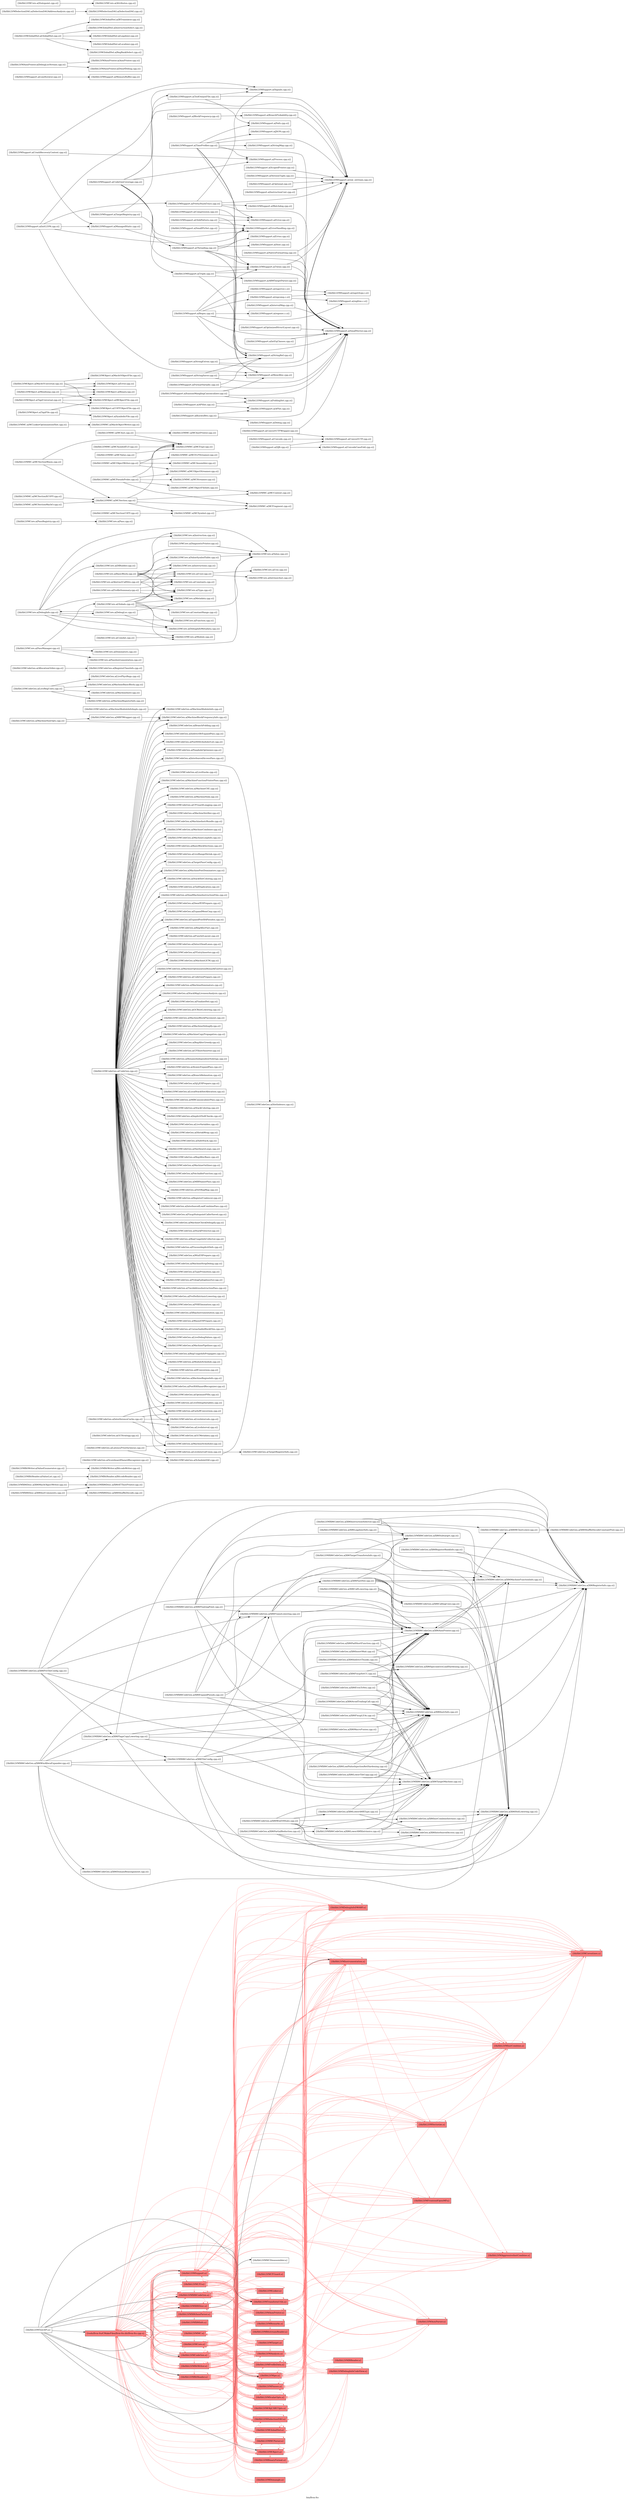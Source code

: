 digraph "bin/llvm-lto" {
	label="bin/llvm-lto";
	rankdir="LR"
	{ rank=same; Node0x558e89b843b8;  }
	{ rank=same; Node0x558e89ba7638; Node0x558e89ba7b38; Node0x558e89ba8218; Node0x558e89ba8718; Node0x558e89ba8a38; Node0x558e89ba8f38; Node0x558e89ba94d8; Node0x558e89ba99d8; Node0x558e89baa338; Node0x558e89ba0798; Node0x558e89ba1738;  }
	{ rank=same; Node0x558e89baa428; Node0x558e89b8e728; Node0x558e89ba1c88; Node0x558e89b8f8a8; Node0x558e89ba9258; Node0x558e89b8e228; Node0x558e89b8fda8; Node0x558e89b9b6f8; Node0x558e89ba65a8; Node0x558e89ba21d8; Node0x558e89b9c2d8; Node0x558e89b9f578; Node0x558e89ba0c98; Node0x558e89ba6a58; Node0x558e89b9fa78; Node0x558e89b88828; Node0x558e89ba79a8; Node0x558e89b90ca8; Node0x558e89b902a8; Node0x558e89ba0018;  }

	Node0x558e89b843b8 [shape=record,shape=box,style=filled,fillcolor="1.000000 0.5 1",group=1,label="{tools/llvm-lto/CMakeFiles/llvm-lto.dir/llvm-lto.cpp.o}"];
	Node0x558e89b843b8 -> Node0x558e89ba7638[color="1.000000 0.5 1"];
	Node0x558e89b843b8 -> Node0x558e89ba7b38[color="1.000000 0.5 1"];
	Node0x558e89b843b8 -> Node0x558e89ba8218[color="1.000000 0.5 1"];
	Node0x558e89b843b8 -> Node0x558e89ba8718[color="1.000000 0.5 1"];
	Node0x558e89b843b8 -> Node0x558e89ba8a38[color="1.000000 0.5 1"];
	Node0x558e89b843b8 -> Node0x558e89ba8f38[color="1.000000 0.5 1"];
	Node0x558e89b843b8 -> Node0x558e89ba94d8[color="1.000000 0.5 1"];
	Node0x558e89b843b8 -> Node0x558e89ba99d8[color="1.000000 0.5 1"];
	Node0x558e89b843b8 -> Node0x558e89baa338[color="1.000000 0.5 1"];
	Node0x558e89b843b8 -> Node0x558e89ba0798[color="1.000000 0.5 1"];
	Node0x558e89b843b8 -> Node0x558e89ba1738[color="1.000000 0.5 1"];
	Node0x558e89ba7638 [shape=record,shape=box,style=filled,fillcolor="1.000000 0.5 1",group=1,label="{lib/libLLVMX86AsmParser.a}"];
	Node0x558e89ba7638 -> Node0x558e89b843b8[color="1.000000 0.5 1"];
	Node0x558e89ba7638 -> Node0x558e89ba8218[color="1.000000 0.5 1"];
	Node0x558e89ba7638 -> Node0x558e89ba8718[color="1.000000 0.5 1"];
	Node0x558e89ba7638 -> Node0x558e89ba0798[color="1.000000 0.5 1"];
	Node0x558e89ba7638 -> Node0x558e89ba1738[color="1.000000 0.5 1"];
	Node0x558e89ba7638 -> Node0x558e89baa428[color="1.000000 0.5 1"];
	Node0x558e89ba7b38 [shape=record,shape=box,style=filled,fillcolor="1.000000 0.5 1",group=1,label="{lib/libLLVMX86CodeGen.a}"];
	Node0x558e89ba7b38 -> Node0x558e89ba8218[color="1.000000 0.5 1"];
	Node0x558e89ba7b38 -> Node0x558e89ba8718[color="1.000000 0.5 1"];
	Node0x558e89ba7b38 -> Node0x558e89ba94d8[color="1.000000 0.5 1"];
	Node0x558e89ba7b38 -> Node0x558e89ba99d8[color="1.000000 0.5 1"];
	Node0x558e89ba7b38 -> Node0x558e89ba0798[color="1.000000 0.5 1"];
	Node0x558e89ba7b38 -> Node0x558e89ba1738[color="1.000000 0.5 1"];
	Node0x558e89ba7b38 -> Node0x558e89b8e728[color="1.000000 0.5 1"];
	Node0x558e89ba7b38 -> Node0x558e89b843b8[color="1.000000 0.5 1"];
	Node0x558e89ba7b38 -> Node0x558e89ba7b38[color="1.000000 0.5 1"];
	Node0x558e89ba7b38 -> Node0x558e89ba1c88[color="1.000000 0.5 1"];
	Node0x558e89ba7b38 -> Node0x558e89b8f8a8[color="1.000000 0.5 1"];
	Node0x558e89ba7b38 -> Node0x558e89ba9258[color="1.000000 0.5 1"];
	Node0x558e89ba7b38 -> Node0x558e89b8e228[color="1.000000 0.5 1"];
	Node0x558e89ba7b38 -> Node0x558e89b8fda8[color="1.000000 0.5 1"];
	Node0x558e89ba7b38 -> Node0x558e89b9b6f8[color="1.000000 0.5 1"];
	Node0x558e89ba7b38 -> Node0x558e89ba65a8[color="1.000000 0.5 1"];
	Node0x558e89ba8218 [shape=record,shape=box,style=filled,fillcolor="1.000000 0.5 1",group=1,label="{lib/libLLVMX86Desc.a}"];
	Node0x558e89ba8218 -> Node0x558e89b843b8[color="1.000000 0.5 1"];
	Node0x558e89ba8218 -> Node0x558e89ba8218[color="1.000000 0.5 1"];
	Node0x558e89ba8218 -> Node0x558e89ba0798[color="1.000000 0.5 1"];
	Node0x558e89ba8218 -> Node0x558e89ba1738[color="1.000000 0.5 1"];
	Node0x558e89ba8218 -> Node0x558e89ba7b38[color="1.000000 0.5 1"];
	Node0x558e89ba8218 -> Node0x558e89ba8718[color="1.000000 0.5 1"];
	Node0x558e89ba8218 -> Node0x558e89ba21d8;
	Node0x558e89ba8218 -> Node0x558e89ba7638[color="1.000000 0.5 1"];
	Node0x558e89ba8218 -> Node0x558e89b9c2d8[color="1.000000 0.5 1"];
	Node0x558e89ba8718 [shape=record,shape=box,style=filled,fillcolor="1.000000 0.5 1",group=1,label="{lib/libLLVMX86Info.a}"];
	Node0x558e89ba8718 -> Node0x558e89ba1738[color="1.000000 0.5 1"];
	Node0x558e89ba8a38 [shape=record,shape=box,style=filled,fillcolor="1.000000 0.5 1",group=1,label="{lib/libLLVMBitReader.a}"];
	Node0x558e89ba8a38 -> Node0x558e89b843b8[color="1.000000 0.5 1"];
	Node0x558e89ba8a38 -> Node0x558e89ba7b38[color="1.000000 0.5 1"];
	Node0x558e89ba8a38 -> Node0x558e89ba8a38[color="1.000000 0.5 1"];
	Node0x558e89ba8a38 -> Node0x558e89ba99d8[color="1.000000 0.5 1"];
	Node0x558e89ba8a38 -> Node0x558e89ba1738[color="1.000000 0.5 1"];
	Node0x558e89ba8a38 -> Node0x558e89b9f578[color="1.000000 0.5 1"];
	Node0x558e89ba8f38 [shape=record,shape=box,style=filled,fillcolor="1.000000 0.5 1",group=1,label="{lib/libLLVMBitWriter.a}"];
	Node0x558e89ba8f38 -> Node0x558e89b843b8[color="1.000000 0.5 1"];
	Node0x558e89ba8f38 -> Node0x558e89ba7b38[color="1.000000 0.5 1"];
	Node0x558e89ba8f38 -> Node0x558e89ba8a38[color="1.000000 0.5 1"];
	Node0x558e89ba8f38 -> Node0x558e89ba8f38[color="1.000000 0.5 1"];
	Node0x558e89ba8f38 -> Node0x558e89ba99d8[color="1.000000 0.5 1"];
	Node0x558e89ba8f38 -> Node0x558e89ba0798[color="1.000000 0.5 1"];
	Node0x558e89ba8f38 -> Node0x558e89ba0c98[color="1.000000 0.5 1"];
	Node0x558e89ba8f38 -> Node0x558e89ba1738[color="1.000000 0.5 1"];
	Node0x558e89ba8f38 -> Node0x558e89ba9258[color="1.000000 0.5 1"];
	Node0x558e89ba94d8 [shape=record,shape=box,style=filled,fillcolor="1.000000 0.5 1",group=1,label="{lib/libLLVMCodeGen.a}"];
	Node0x558e89ba94d8 -> Node0x558e89ba7b38[color="1.000000 0.5 1"];
	Node0x558e89ba94d8 -> Node0x558e89ba94d8[color="1.000000 0.5 1"];
	Node0x558e89ba94d8 -> Node0x558e89ba99d8[color="1.000000 0.5 1"];
	Node0x558e89ba94d8 -> Node0x558e89ba1738[color="1.000000 0.5 1"];
	Node0x558e89ba94d8 -> Node0x558e89ba9258[color="1.000000 0.5 1"];
	Node0x558e89ba94d8 -> Node0x558e89b843b8[color="1.000000 0.5 1"];
	Node0x558e89ba94d8 -> Node0x558e89ba0798[color="1.000000 0.5 1"];
	Node0x558e89ba94d8 -> Node0x558e89ba65a8[color="1.000000 0.5 1"];
	Node0x558e89ba94d8 -> Node0x558e89ba8218[color="1.000000 0.5 1"];
	Node0x558e89ba94d8 -> Node0x558e89ba1c88[color="1.000000 0.5 1"];
	Node0x558e89ba94d8 -> Node0x558e89ba8f38[color="1.000000 0.5 1"];
	Node0x558e89ba94d8 -> Node0x558e89b9b6f8[color="1.000000 0.5 1"];
	Node0x558e89ba94d8 -> Node0x558e89ba6a58[color="1.000000 0.5 1"];
	Node0x558e89ba94d8 -> Node0x558e89ba8a38[color="1.000000 0.5 1"];
	Node0x558e89ba94d8 -> Node0x558e89b8e728[color="1.000000 0.5 1"];
	Node0x558e89ba99d8 [shape=record,shape=box,style=filled,fillcolor="1.000000 0.5 1",group=1,label="{lib/libLLVMCore.a}"];
	Node0x558e89ba99d8 -> Node0x558e89b843b8[color="1.000000 0.5 1"];
	Node0x558e89ba99d8 -> Node0x558e89ba7b38[color="1.000000 0.5 1"];
	Node0x558e89ba99d8 -> Node0x558e89ba8f38[color="1.000000 0.5 1"];
	Node0x558e89ba99d8 -> Node0x558e89ba94d8[color="1.000000 0.5 1"];
	Node0x558e89ba99d8 -> Node0x558e89ba99d8[color="1.000000 0.5 1"];
	Node0x558e89ba99d8 -> Node0x558e89ba1738[color="1.000000 0.5 1"];
	Node0x558e89ba99d8 -> Node0x558e89b9c2d8[color="1.000000 0.5 1"];
	Node0x558e89ba99d8 -> Node0x558e89ba8218[color="1.000000 0.5 1"];
	Node0x558e89ba99d8 -> Node0x558e89ba8a38[color="1.000000 0.5 1"];
	Node0x558e89ba99d8 -> Node0x558e89b9fa78[color="1.000000 0.5 1"];
	Node0x558e89ba99d8 -> Node0x558e89b8e228[color="1.000000 0.5 1"];
	Node0x558e89baa338 [shape=record,shape=box,style=filled,fillcolor="1.000000 0.5 1",group=1,label="{lib/libLLVMLTO.a}"];
	Node0x558e89baa338 -> Node0x558e89b843b8[color="1.000000 0.5 1"];
	Node0x558e89baa338 -> Node0x558e89ba7b38[color="1.000000 0.5 1"];
	Node0x558e89baa338 -> Node0x558e89ba8218[color="1.000000 0.5 1"];
	Node0x558e89baa338 -> Node0x558e89ba8a38[color="1.000000 0.5 1"];
	Node0x558e89baa338 -> Node0x558e89ba8f38[color="1.000000 0.5 1"];
	Node0x558e89baa338 -> Node0x558e89ba94d8[color="1.000000 0.5 1"];
	Node0x558e89baa338 -> Node0x558e89ba99d8[color="1.000000 0.5 1"];
	Node0x558e89baa338 -> Node0x558e89baa338[color="1.000000 0.5 1"];
	Node0x558e89baa338 -> Node0x558e89ba0c98[color="1.000000 0.5 1"];
	Node0x558e89baa338 -> Node0x558e89ba1738[color="1.000000 0.5 1"];
	Node0x558e89baa338 -> Node0x558e89b88828[color="1.000000 0.5 1"];
	Node0x558e89baa338 -> Node0x558e89ba79a8[color="1.000000 0.5 1"];
	Node0x558e89baa338 -> Node0x558e89ba9258[color="1.000000 0.5 1"];
	Node0x558e89baa338 -> Node0x558e89ba0798[color="1.000000 0.5 1"];
	Node0x558e89baa338 -> Node0x558e89ba1c88[color="1.000000 0.5 1"];
	Node0x558e89baa338 -> Node0x558e89b90ca8[color="1.000000 0.5 1"];
	Node0x558e89baa338 -> Node0x558e89ba65a8[color="1.000000 0.5 1"];
	Node0x558e89baa338 -> Node0x558e89b9c2d8[color="1.000000 0.5 1"];
	Node0x558e89baa338 -> Node0x558e89b902a8[color="1.000000 0.5 1"];
	Node0x558e89ba0798 [shape=record,shape=box,style=filled,fillcolor="1.000000 0.5 1",group=1,label="{lib/libLLVMMC.a}"];
	Node0x558e89ba0798 -> Node0x558e89ba8218[color="1.000000 0.5 1"];
	Node0x558e89ba0798 -> Node0x558e89ba0798[color="1.000000 0.5 1"];
	Node0x558e89ba0798 -> Node0x558e89ba1738[color="1.000000 0.5 1"];
	Node0x558e89ba0798 -> Node0x558e89b843b8[color="1.000000 0.5 1"];
	Node0x558e89ba0798 -> Node0x558e89ba8a38[color="1.000000 0.5 1"];
	Node0x558e89ba0798 -> Node0x558e89ba8f38[color="1.000000 0.5 1"];
	Node0x558e89ba0798 -> Node0x558e89ba94d8[color="1.000000 0.5 1"];
	Node0x558e89ba0798 -> Node0x558e89ba99d8[color="1.000000 0.5 1"];
	Node0x558e89ba0798 -> Node0x558e89ba7638[color="1.000000 0.5 1"];
	Node0x558e89ba0798 -> Node0x558e89ba7b38[color="1.000000 0.5 1"];
	Node0x558e89ba0798 -> Node0x558e89b9c2d8[color="1.000000 0.5 1"];
	Node0x558e89ba1738 [shape=record,shape=box,style=filled,fillcolor="1.000000 0.5 1",group=1,label="{lib/libLLVMSupport.a}"];
	Node0x558e89ba1738 -> Node0x558e89b843b8[color="1.000000 0.5 1"];
	Node0x558e89ba1738 -> Node0x558e89ba7b38[color="1.000000 0.5 1"];
	Node0x558e89ba1738 -> Node0x558e89ba8a38[color="1.000000 0.5 1"];
	Node0x558e89ba1738 -> Node0x558e89ba94d8[color="1.000000 0.5 1"];
	Node0x558e89ba1738 -> Node0x558e89ba99d8[color="1.000000 0.5 1"];
	Node0x558e89ba1738 -> Node0x558e89baa338[color="1.000000 0.5 1"];
	Node0x558e89ba1738 -> Node0x558e89ba0c98[color="1.000000 0.5 1"];
	Node0x558e89ba1738 -> Node0x558e89ba1738[color="1.000000 0.5 1"];
	Node0x558e89ba1738 -> Node0x558e89ba8f38[color="1.000000 0.5 1"];
	Node0x558e89ba1738 -> Node0x558e89ba0798[color="1.000000 0.5 1"];
	Node0x558e89ba1738 -> Node0x558e89ba8218[color="1.000000 0.5 1"];
	Node0x558e89ba1738 -> Node0x558e89b8e728[color="1.000000 0.5 1"];
	Node0x558e89ba1738 -> Node0x558e89ba0018[color="1.000000 0.5 1"];
	Node0x558e89baa428 [shape=record,shape=box,style=filled,fillcolor="1.000000 0.5 1",group=1,label="{lib/libLLVMMCParser.a}"];
	Node0x558e89baa428 -> Node0x558e89b843b8[color="1.000000 0.5 1"];
	Node0x558e89baa428 -> Node0x558e89ba7638[color="1.000000 0.5 1"];
	Node0x558e89baa428 -> Node0x558e89ba7b38[color="1.000000 0.5 1"];
	Node0x558e89baa428 -> Node0x558e89ba8a38[color="1.000000 0.5 1"];
	Node0x558e89baa428 -> Node0x558e89ba94d8[color="1.000000 0.5 1"];
	Node0x558e89baa428 -> Node0x558e89baa338[color="1.000000 0.5 1"];
	Node0x558e89baa428 -> Node0x558e89ba0798[color="1.000000 0.5 1"];
	Node0x558e89baa428 -> Node0x558e89ba0c98[color="1.000000 0.5 1"];
	Node0x558e89baa428 -> Node0x558e89ba1738[color="1.000000 0.5 1"];
	Node0x558e89baa428 -> Node0x558e89baa428[color="1.000000 0.5 1"];
	Node0x558e89baa428 -> Node0x558e89ba99d8[color="1.000000 0.5 1"];
	Node0x558e89baa428 -> Node0x558e89ba8218[color="1.000000 0.5 1"];
	Node0x558e89b82748 [shape=record,shape=box,group=0,label="{lib/libLLVMX86CodeGen.a(X86AsmPrinter.cpp.o)}"];
	Node0x558e89b82748 -> Node0x558e89b8c068;
	Node0x558e89b82748 -> Node0x558e89b8bd98;
	Node0x558e89b82748 -> Node0x558e89b8b618;
	Node0x558e89b8c068 [shape=record,shape=box,group=0,label="{lib/libLLVMX86CodeGen.a(X86MCInstLower.cpp.o)}"];
	Node0x558e89b8c068 -> Node0x558e89b953e8;
	Node0x558e89b8bd98 [shape=record,shape=box,group=0,label="{lib/libLLVMX86CodeGen.a(X86MachineFunctionInfo.cpp.o)}"];
	Node0x558e89b8bd98 -> Node0x558e89b82748;
	Node0x558e89b8bd98 -> Node0x558e89b8b618;
	Node0x558e89b8b618 [shape=record,shape=box,group=0,label="{lib/libLLVMX86CodeGen.a(X86RegisterInfo.cpp.o)}"];
	Node0x558e89b8e728 [shape=record,shape=box,style=filled,fillcolor="1.000000 0.5 1",group=1,label="{lib/libLLVMAsmPrinter.a}"];
	Node0x558e89b8e728 -> Node0x558e89b843b8[color="1.000000 0.5 1"];
	Node0x558e89b8e728 -> Node0x558e89ba7b38[color="1.000000 0.5 1"];
	Node0x558e89b8e728 -> Node0x558e89ba8218[color="1.000000 0.5 1"];
	Node0x558e89b8e728 -> Node0x558e89ba8a38[color="1.000000 0.5 1"];
	Node0x558e89b8e728 -> Node0x558e89ba94d8[color="1.000000 0.5 1"];
	Node0x558e89b8e728 -> Node0x558e89ba99d8[color="1.000000 0.5 1"];
	Node0x558e89b8e728 -> Node0x558e89baa338[color="1.000000 0.5 1"];
	Node0x558e89b8e728 -> Node0x558e89ba0798[color="1.000000 0.5 1"];
	Node0x558e89b8e728 -> Node0x558e89ba1738[color="1.000000 0.5 1"];
	Node0x558e89b8e728 -> Node0x558e89ba1c88[color="1.000000 0.5 1"];
	Node0x558e89b8e728 -> Node0x558e89b8e728[color="1.000000 0.5 1"];
	Node0x558e89b8e728 -> Node0x558e89ba9258[color="1.000000 0.5 1"];
	Node0x558e89b8e728 -> Node0x558e89b9c2d8[color="1.000000 0.5 1"];
	Node0x558e89b8e728 -> Node0x558e89b9fa78[color="1.000000 0.5 1"];
	Node0x558e89b8e728 -> Node0x558e89ba7638[color="1.000000 0.5 1"];
	Node0x558e89b8e728 -> Node0x558e89ba0c98[color="1.000000 0.5 1"];
	Node0x558e89b8e728 -> Node0x558e89baa428[color="1.000000 0.5 1"];
	Node0x558e89b8e728 -> Node0x558e89b8ec28[color="1.000000 0.5 1"];
	Node0x558e89b8e728 -> Node0x558e89ba8f38[color="1.000000 0.5 1"];
	Node0x558e89b8e728 -> Node0x558e89ba8628[color="1.000000 0.5 1"];
	Node0x558e89b953e8 [shape=record,shape=box,group=0,label="{lib/libLLVMX86CodeGen.a(X86ShuffleDecodeConstantPool.cpp.o)}"];
	Node0x558e89ba1c88 [shape=record,shape=box,style=filled,fillcolor="1.000000 0.5 1",group=1,label="{lib/libLLVMTarget.a}"];
	Node0x558e89ba1c88 -> Node0x558e89ba7b38[color="1.000000 0.5 1"];
	Node0x558e89ba1c88 -> Node0x558e89ba94d8[color="1.000000 0.5 1"];
	Node0x558e89ba1c88 -> Node0x558e89ba99d8[color="1.000000 0.5 1"];
	Node0x558e89ba1c88 -> Node0x558e89ba0798[color="1.000000 0.5 1"];
	Node0x558e89ba1c88 -> Node0x558e89ba1738[color="1.000000 0.5 1"];
	Node0x558e89ba1c88 -> Node0x558e89ba1c88[color="1.000000 0.5 1"];
	Node0x558e89ba1c88 -> Node0x558e89baa338[color="1.000000 0.5 1"];
	Node0x558e89ba1c88 -> Node0x558e89ba9258[color="1.000000 0.5 1"];
	Node0x558e89b8f8a8 [shape=record,shape=box,style=filled,fillcolor="1.000000 0.5 1",group=1,label="{lib/libLLVMSelectionDAG.a}"];
	Node0x558e89b8f8a8 -> Node0x558e89b843b8[color="1.000000 0.5 1"];
	Node0x558e89b8f8a8 -> Node0x558e89ba7b38[color="1.000000 0.5 1"];
	Node0x558e89b8f8a8 -> Node0x558e89ba94d8[color="1.000000 0.5 1"];
	Node0x558e89b8f8a8 -> Node0x558e89ba99d8[color="1.000000 0.5 1"];
	Node0x558e89b8f8a8 -> Node0x558e89ba1738[color="1.000000 0.5 1"];
	Node0x558e89b8f8a8 -> Node0x558e89b8f8a8[color="1.000000 0.5 1"];
	Node0x558e89b8f8a8 -> Node0x558e89ba9258[color="1.000000 0.5 1"];
	Node0x558e89b8f8a8 -> Node0x558e89ba0798[color="1.000000 0.5 1"];
	Node0x558e89b8f8a8 -> Node0x558e89ba8a38[color="1.000000 0.5 1"];
	Node0x558e89b8f8a8 -> Node0x558e89ba8f38[color="1.000000 0.5 1"];
	Node0x558e89b8f8a8 -> Node0x558e89ba1c88[color="1.000000 0.5 1"];
	Node0x558e89b8f8a8 -> Node0x558e89b8ec28[color="1.000000 0.5 1"];
	Node0x558e89b8f8a8 -> Node0x558e89b8e228[color="1.000000 0.5 1"];
	Node0x558e89b8f8a8 -> Node0x558e89ba65a8[color="1.000000 0.5 1"];
	Node0x558e89ba9258 [shape=record,shape=box,style=filled,fillcolor="1.000000 0.5 1",group=1,label="{lib/libLLVMAnalysis.a}"];
	Node0x558e89ba9258 -> Node0x558e89b843b8[color="1.000000 0.5 1"];
	Node0x558e89ba9258 -> Node0x558e89ba7b38[color="1.000000 0.5 1"];
	Node0x558e89ba9258 -> Node0x558e89ba99d8[color="1.000000 0.5 1"];
	Node0x558e89ba9258 -> Node0x558e89ba6a58[color="1.000000 0.5 1"];
	Node0x558e89ba9258 -> Node0x558e89ba1738[color="1.000000 0.5 1"];
	Node0x558e89ba9258 -> Node0x558e89b90ca8[color="1.000000 0.5 1"];
	Node0x558e89ba9258 -> Node0x558e89ba9258[color="1.000000 0.5 1"];
	Node0x558e89ba9258 -> Node0x558e89ba8a38[color="1.000000 0.5 1"];
	Node0x558e89ba9258 -> Node0x558e89ba94d8[color="1.000000 0.5 1"];
	Node0x558e89ba9258 -> Node0x558e89b88828[color="1.000000 0.5 1"];
	Node0x558e89ba9258 -> Node0x558e89ba8f38[color="1.000000 0.5 1"];
	Node0x558e89ba9258 -> Node0x558e89b8e228[color="1.000000 0.5 1"];
	Node0x558e89ba9258 -> Node0x558e89ba6148[color="1.000000 0.5 1"];
	Node0x558e89ba9258 -> Node0x558e89baa338[color="1.000000 0.5 1"];
	Node0x558e89ba9258 -> Node0x558e89b8ec28[color="1.000000 0.5 1"];
	Node0x558e89ba9258 -> Node0x558e89b907a8[color="1.000000 0.5 1"];
	Node0x558e89ba9258 -> Node0x558e89b8f8a8[color="1.000000 0.5 1"];
	Node0x558e89ba9258 -> Node0x558e89ba74f8[color="1.000000 0.5 1"];
	Node0x558e89ba9258 -> Node0x558e89ba5ba8[color="1.000000 0.5 1"];
	Node0x558e89ba9258 -> Node0x558e89b9b6f8[color="1.000000 0.5 1"];
	Node0x558e89ba9258 -> Node0x558e89ba65a8[color="1.000000 0.5 1"];
	Node0x558e89ba9258 -> Node0x558e89b9c2d8[color="1.000000 0.5 1"];
	Node0x558e89ba9258 -> Node0x558e89ba0c98[color="1.000000 0.5 1"];
	Node0x558e89ba9258 -> Node0x558e89b86528[color="1.000000 0.5 1"];
	Node0x558e89ba9258 -> Node0x558e89b902a8[color="1.000000 0.5 1"];
	Node0x558e89b849a8 [shape=record,shape=box,group=0,label="{lib/libLLVMX86CodeGen.a(X86FastISel.cpp.o)}"];
	Node0x558e89b849a8 -> Node0x558e89b82748;
	Node0x558e89b849a8 -> Node0x558e89b8bd98;
	Node0x558e89b849a8 -> Node0x558e89b8b618;
	Node0x558e89b849a8 -> Node0x558e89b84778;
	Node0x558e89b849a8 -> Node0x558e89b842c8;
	Node0x558e89b849a8 -> Node0x558e89b96518;
	Node0x558e89b849a8 -> Node0x558e89b92148;
	Node0x558e89b84778 [shape=record,shape=box,group=0,label="{lib/libLLVMX86CodeGen.a(X86ISelLowering.cpp.o)}"];
	Node0x558e89b842c8 [shape=record,shape=box,group=0,label="{lib/libLLVMX86CodeGen.a(X86InstrInfo.cpp.o)}"];
	Node0x558e89b96518 [shape=record,shape=box,group=0,label="{lib/libLLVMX86CodeGen.a(X86CallingConv.cpp.o)}"];
	Node0x558e89b96518 -> Node0x558e89b84778;
	Node0x558e89b92148 [shape=record,shape=box,group=0,label="{lib/libLLVMX86CodeGen.a(X86Subtarget.cpp.o)}"];
	Node0x558e89b94c18 [shape=record,shape=box,group=0,label="{lib/libLLVMX86CodeGen.a(X86FrameLowering.cpp.o)}"];
	Node0x558e89b94c18 -> Node0x558e89b82748;
	Node0x558e89b94c18 -> Node0x558e89b8bd98;
	Node0x558e89b94c18 -> Node0x558e89b8b618;
	Node0x558e89b94c18 -> Node0x558e89b84778;
	Node0x558e89b94c18 -> Node0x558e89b849a8;
	Node0x558e89b94c18 -> Node0x558e89b842c8;
	Node0x558e89b95898 [shape=record,shape=box,group=0,label="{lib/libLLVMX86CodeGen.a(X86InterleavedAccess.cpp.o)}"];
	Node0x558e89b95898 -> Node0x558e89b84778;
	Node0x558e89b8e228 [shape=record,shape=box,style=filled,fillcolor="1.000000 0.5 1",group=1,label="{lib/libLLVMGlobalISel.a}"];
	Node0x558e89b8e228 -> Node0x558e89ba7b38[color="1.000000 0.5 1"];
	Node0x558e89b8e228 -> Node0x558e89ba94d8[color="1.000000 0.5 1"];
	Node0x558e89b8e228 -> Node0x558e89ba99d8[color="1.000000 0.5 1"];
	Node0x558e89b8e228 -> Node0x558e89ba1738[color="1.000000 0.5 1"];
	Node0x558e89b8e228 -> Node0x558e89b8e228[color="1.000000 0.5 1"];
	Node0x558e89b8e228 -> Node0x558e89b843b8[color="1.000000 0.5 1"];
	Node0x558e89b8e228 -> Node0x558e89ba0798[color="1.000000 0.5 1"];
	Node0x558e89b8e228 -> Node0x558e89ba1c88[color="1.000000 0.5 1"];
	Node0x558e89b8e228 -> Node0x558e89b8f8a8[color="1.000000 0.5 1"];
	Node0x558e89b8e228 -> Node0x558e89ba9258[color="1.000000 0.5 1"];
	Node0x558e89b8e228 -> Node0x558e89ba65a8[color="1.000000 0.5 1"];
	Node0x558e89b989f8 [shape=record,shape=box,group=0,label="{lib/libLLVMX86CodeGen.a(X86CallLowering.cpp.o)}"];
	Node0x558e89b989f8 -> Node0x558e89b8b618;
	Node0x558e89b989f8 -> Node0x558e89b84778;
	Node0x558e89b989f8 -> Node0x558e89b96518;
	Node0x558e89b965b8 [shape=record,shape=box,group=0,label="{lib/libLLVMX86CodeGen.a(X86LegalizerInfo.cpp.o)}"];
	Node0x558e89b965b8 -> Node0x558e89b92148;
	Node0x558e89b96ce8 [shape=record,shape=box,group=0,label="{lib/libLLVMX86CodeGen.a(X86RegisterBankInfo.cpp.o)}"];
	Node0x558e89b96ce8 -> Node0x558e89b8bd98;
	Node0x558e89b96ce8 -> Node0x558e89b8b618;
	Node0x558e89b97508 [shape=record,shape=box,group=0,label="{lib/libLLVMX86CodeGen.a(X86InstructionSelector.cpp.o)}"];
	Node0x558e89b97508 -> Node0x558e89b8c068;
	Node0x558e89b97508 -> Node0x558e89b8b618;
	Node0x558e89b97508 -> Node0x558e89b84778;
	Node0x558e89b97508 -> Node0x558e89b842c8;
	Node0x558e89b97508 -> Node0x558e89b92148;
	Node0x558e89b9f2a8 [shape=record,shape=box,group=0,label="{lib/libLLVMX86CodeGen.a(X86MacroFusion.cpp.o)}"];
	Node0x558e89b9f2a8 -> Node0x558e89b842c8;
	Node0x558e89b8fda8 [shape=record,shape=box,style=filled,fillcolor="1.000000 0.5 1",group=1,label="{lib/libLLVMCFGuard.a}"];
	Node0x558e89b8fda8 -> Node0x558e89ba7b38[color="1.000000 0.5 1"];
	Node0x558e89b8fda8 -> Node0x558e89ba99d8[color="1.000000 0.5 1"];
	Node0x558e89b8fda8 -> Node0x558e89ba1738[color="1.000000 0.5 1"];
	Node0x558e89ba0158 [shape=record,shape=box,group=0,label="{lib/libLLVMX86CodeGen.a(X86InstCombineIntrinsic.cpp.o)}"];
	Node0x558e89ba0158 -> Node0x558e89b84778;
	Node0x558e89b9e858 [shape=record,shape=box,group=0,label="{lib/libLLVMX86CodeGen.a(X86IndirectThunks.cpp.o)}"];
	Node0x558e89b9e858 -> Node0x558e89b82748;
	Node0x558e89b9e858 -> Node0x558e89b84778;
	Node0x558e89b9e858 -> Node0x558e89b842c8;
	Node0x558e89b9eda8 [shape=record,shape=box,group=0,label="{lib/libLLVMX86CodeGen.a(X86LoadValueInjectionRetHardening.cpp.o)}"];
	Node0x558e89b9eda8 -> Node0x558e89b82748;
	Node0x558e89b9eda8 -> Node0x558e89b8b618;
	Node0x558e89b9eda8 -> Node0x558e89b842c8;
	Node0x558e89b9eda8 -> Node0x558e89b9fe88;
	Node0x558e89b9fe88 [shape=record,shape=box,group=0,label="{lib/libLLVMX86CodeGen.a(X86TargetMachine.cpp.o)}"];
	Node0x558e89b9d188 [shape=record,shape=box,group=0,label="{lib/libLLVMX86CodeGen.a(X86AvoidTrailingCall.cpp.o)}"];
	Node0x558e89b9d188 -> Node0x558e89b82748;
	Node0x558e89b9d188 -> Node0x558e89b842c8;
	Node0x558e89b9d188 -> Node0x558e89b9fe88;
	Node0x558e89ba9438 [shape=record,shape=box,group=0,label="{lib/libLLVMX86CodeGen.a(X86ExpandPseudo.cpp.o)}"];
	Node0x558e89ba9438 -> Node0x558e89b82748;
	Node0x558e89ba9438 -> Node0x558e89b8bd98;
	Node0x558e89ba9438 -> Node0x558e89b84778;
	Node0x558e89ba9438 -> Node0x558e89b842c8;
	Node0x558e89ba9438 -> Node0x558e89b94c18;
	Node0x558e89ba9438 -> Node0x558e89b9fe88;
	Node0x558e89ba9ac8 [shape=record,shape=box,group=0,label="{lib/libLLVMX86CodeGen.a(X86LowerTileCopy.cpp.o)}"];
	Node0x558e89ba9ac8 -> Node0x558e89b82748;
	Node0x558e89ba9ac8 -> Node0x558e89b8b618;
	Node0x558e89ba9ac8 -> Node0x558e89b842c8;
	Node0x558e89ba9ac8 -> Node0x558e89b9fe88;
	Node0x558e89ba8da8 [shape=record,shape=box,group=0,label="{lib/libLLVMX86CodeGen.a(X86FloatingPoint.cpp.o)}"];
	Node0x558e89ba8da8 -> Node0x558e89b82748;
	Node0x558e89ba8da8 -> Node0x558e89b8bd98;
	Node0x558e89ba8da8 -> Node0x558e89b8b618;
	Node0x558e89ba8da8 -> Node0x558e89b842c8;
	Node0x558e89ba8da8 -> Node0x558e89b94c18;
	Node0x558e89ba8da8 -> Node0x558e89b92148;
	Node0x558e89ba8da8 -> Node0x558e89b9fe88;
	Node0x558e89ba7368 [shape=record,shape=box,group=0,label="{lib/libLLVMX86CodeGen.a(X86TileConfig.cpp.o)}"];
	Node0x558e89ba7368 -> Node0x558e89b82748;
	Node0x558e89ba7368 -> Node0x558e89b8b618;
	Node0x558e89ba7368 -> Node0x558e89b84778;
	Node0x558e89ba7368 -> Node0x558e89b842c8;
	Node0x558e89ba7368 -> Node0x558e89b94c18;
	Node0x558e89ba7368 -> Node0x558e89b9fe88;
	Node0x558e89ba7098 [shape=record,shape=box,group=0,label="{lib/libLLVMX86CodeGen.a(X86FlagsCopyLowering.cpp.o)}"];
	Node0x558e89ba7098 -> Node0x558e89b82748;
	Node0x558e89ba7098 -> Node0x558e89b8b618;
	Node0x558e89ba7098 -> Node0x558e89ba7368;
	Node0x558e89ba7098 -> Node0x558e89ba7d18;
	Node0x558e89ba7098 -> Node0x558e89b84778;
	Node0x558e89ba7098 -> Node0x558e89b842c8;
	Node0x558e89ba7098 -> Node0x558e89b9fe88;
	Node0x558e89ba7d18 [shape=record,shape=box,group=0,label="{lib/libLLVMX86CodeGen.a(X86SpeculativeLoadHardening.cpp.o)}"];
	Node0x558e89ba6418 [shape=record,shape=box,group=0,label="{lib/libLLVMX86CodeGen.a(X86FixupSetCC.cpp.o)}"];
	Node0x558e89ba6418 -> Node0x558e89b82748;
	Node0x558e89ba6418 -> Node0x558e89b8b618;
	Node0x558e89ba6418 -> Node0x558e89ba7d18;
	Node0x558e89ba6418 -> Node0x558e89b842c8;
	Node0x558e89ba6418 -> Node0x558e89b9fe88;
	Node0x558e89b90ed8 [shape=record,shape=box,group=0,label="{lib/libLLVMX86CodeGen.a(X86PreTileConfig.cpp.o)}"];
	Node0x558e89b90ed8 -> Node0x558e89b82748;
	Node0x558e89b90ed8 -> Node0x558e89b8b618;
	Node0x558e89b90ed8 -> Node0x558e89ba7098;
	Node0x558e89b90ed8 -> Node0x558e89b842c8;
	Node0x558e89b90ed8 -> Node0x558e89b94c18;
	Node0x558e89b90ed8 -> Node0x558e89b9fe88;
	Node0x558e89b92a08 [shape=record,shape=box,group=0,label="{lib/libLLVMX86CodeGen.a(X86EvexToVex.cpp.o)}"];
	Node0x558e89b92a08 -> Node0x558e89b82748;
	Node0x558e89b92a08 -> Node0x558e89b842c8;
	Node0x558e89b92a08 -> Node0x558e89b9fe88;
	Node0x558e89b9b6f8 [shape=record,shape=box,style=filled,fillcolor="1.000000 0.5 1",group=1,label="{lib/libLLVMProfileData.a}"];
	Node0x558e89b9b6f8 -> Node0x558e89b843b8[color="1.000000 0.5 1"];
	Node0x558e89b9b6f8 -> Node0x558e89ba8a38[color="1.000000 0.5 1"];
	Node0x558e89b9b6f8 -> Node0x558e89ba94d8[color="1.000000 0.5 1"];
	Node0x558e89b9b6f8 -> Node0x558e89ba99d8[color="1.000000 0.5 1"];
	Node0x558e89b9b6f8 -> Node0x558e89ba1738[color="1.000000 0.5 1"];
	Node0x558e89b9b6f8 -> Node0x558e89b88828[color="1.000000 0.5 1"];
	Node0x558e89b9b6f8 -> Node0x558e89ba6148[color="1.000000 0.5 1"];
	Node0x558e89b9b6f8 -> Node0x558e89ba8218[color="1.000000 0.5 1"];
	Node0x558e89b9b6f8 -> Node0x558e89ba8f38[color="1.000000 0.5 1"];
	Node0x558e89b9b6f8 -> Node0x558e89ba9258[color="1.000000 0.5 1"];
	Node0x558e89b9b6f8 -> Node0x558e89b9b6f8[color="1.000000 0.5 1"];
	Node0x558e89b9b6f8 -> Node0x558e89ba7b38[color="1.000000 0.5 1"];
	Node0x558e89b9b6f8 -> Node0x558e89baa338[color="1.000000 0.5 1"];
	Node0x558e89b9b6f8 -> Node0x558e89ba0798[color="1.000000 0.5 1"];
	Node0x558e89b9b6f8 -> Node0x558e89ba8628[color="1.000000 0.5 1"];
	Node0x558e89b92378 [shape=record,shape=box,group=0,label="{lib/libLLVMX86CodeGen.a(X86PadShortFunction.cpp.o)}"];
	Node0x558e89b92378 -> Node0x558e89b82748;
	Node0x558e89b92378 -> Node0x558e89b842c8;
	Node0x558e89b956b8 [shape=record,shape=box,group=0,label="{lib/libLLVMX86CodeGen.a(X86FixupLEAs.cpp.o)}"];
	Node0x558e89b956b8 -> Node0x558e89b82748;
	Node0x558e89b956b8 -> Node0x558e89b842c8;
	Node0x558e89b956b8 -> Node0x558e89b9fe88;
	Node0x558e89b96338 [shape=record,shape=box,group=0,label="{lib/libLLVMX86CodeGen.a(X86LowerAMXIntrinsics.cpp.o)}"];
	Node0x558e89b96338 -> Node0x558e89b84778;
	Node0x558e89b96338 -> Node0x558e89b842c8;
	Node0x558e89b96338 -> Node0x558e89b95898;
	Node0x558e89b96338 -> Node0x558e89b9fe88;
	Node0x558e89b96338 -> Node0x558e89ba0158;
	Node0x558e89ba65a8 [shape=record,shape=box,style=filled,fillcolor="1.000000 0.5 1",group=1,label="{lib/libLLVMTransformUtils.a}"];
	Node0x558e89ba65a8 -> Node0x558e89b843b8[color="1.000000 0.5 1"];
	Node0x558e89ba65a8 -> Node0x558e89ba7b38[color="1.000000 0.5 1"];
	Node0x558e89ba65a8 -> Node0x558e89ba99d8[color="1.000000 0.5 1"];
	Node0x558e89ba65a8 -> Node0x558e89ba1738[color="1.000000 0.5 1"];
	Node0x558e89ba65a8 -> Node0x558e89ba0c98[color="1.000000 0.5 1"];
	Node0x558e89ba65a8 -> Node0x558e89ba8f38[color="1.000000 0.5 1"];
	Node0x558e89ba65a8 -> Node0x558e89ba94d8[color="1.000000 0.5 1"];
	Node0x558e89ba65a8 -> Node0x558e89b8ec28[color="1.000000 0.5 1"];
	Node0x558e89ba65a8 -> Node0x558e89b8f8a8[color="1.000000 0.5 1"];
	Node0x558e89ba65a8 -> Node0x558e89b88828[color="1.000000 0.5 1"];
	Node0x558e89ba65a8 -> Node0x558e89ba65a8[color="1.000000 0.5 1"];
	Node0x558e89ba65a8 -> Node0x558e89ba9258[color="1.000000 0.5 1"];
	Node0x558e89ba65a8 -> Node0x558e89b8e228[color="1.000000 0.5 1"];
	Node0x558e89ba65a8 -> Node0x558e89ba6a58[color="1.000000 0.5 1"];
	Node0x558e89ba65a8 -> Node0x558e89b90ca8[color="1.000000 0.5 1"];
	Node0x558e89ba65a8 -> Node0x558e89baa338[color="1.000000 0.5 1"];
	Node0x558e89ba65a8 -> Node0x558e89ba8a38[color="1.000000 0.5 1"];
	Node0x558e89ba65a8 -> Node0x558e89b907a8[color="1.000000 0.5 1"];
	Node0x558e89ba65a8 -> Node0x558e89b8e728[color="1.000000 0.5 1"];
	Node0x558e89ba65a8 -> Node0x558e89ba74f8[color="1.000000 0.5 1"];
	Node0x558e89ba65a8 -> Node0x558e89ba5ba8[color="1.000000 0.5 1"];
	Node0x558e89ba65a8 -> Node0x558e89ba6148[color="1.000000 0.5 1"];
	Node0x558e89ba65a8 -> Node0x558e89ba5798[color="1.000000 0.5 1"];
	Node0x558e89b8fa88 [shape=record,shape=box,group=0,label="{lib/libLLVMX86CodeGen.a(X86LowerAMXType.cpp.o)}"];
	Node0x558e89b8fa88 -> Node0x558e89b84778;
	Node0x558e89b8fa88 -> Node0x558e89b842c8;
	Node0x558e89b8fa88 -> Node0x558e89b95898;
	Node0x558e89b8fa88 -> Node0x558e89b9fe88;
	Node0x558e89b909d8 [shape=record,shape=box,group=0,label="{lib/libLLVMX86CodeGen.a(X86PartialReduction.cpp.o)}"];
	Node0x558e89b909d8 -> Node0x558e89b84778;
	Node0x558e89b909d8 -> Node0x558e89b842c8;
	Node0x558e89b909d8 -> Node0x558e89b95898;
	Node0x558e89b909d8 -> Node0x558e89b9fe88;
	Node0x558e89b909d8 -> Node0x558e89b96338;
	Node0x558e89b91658 [shape=record,shape=box,group=0,label="{lib/libLLVMX86CodeGen.a(X86TargetTransformInfo.cpp.o)}"];
	Node0x558e89b91658 -> Node0x558e89b84778;
	Node0x558e89b91658 -> Node0x558e89b92148;
	Node0x558e89b92468 [shape=record,shape=box,group=0,label="{lib/libLLVMX86CodeGen.a(X86WinAllocaExpander.cpp.o)}"];
	Node0x558e89b92468 -> Node0x558e89b82748;
	Node0x558e89b92468 -> Node0x558e89b8bd98;
	Node0x558e89b92468 -> Node0x558e89ba7368;
	Node0x558e89b92468 -> Node0x558e89ba7098;
	Node0x558e89b92468 -> Node0x558e89b84778;
	Node0x558e89b92468 -> Node0x558e89b842c8;
	Node0x558e89b92468 -> Node0x558e89b94c18;
	Node0x558e89b92468 -> Node0x558e89b90168;
	Node0x558e89b90168 [shape=record,shape=box,group=0,label="{lib/libLLVMX86CodeGen.a(X86DomainReassignment.cpp.o)}"];
	Node0x558e89b93188 [shape=record,shape=box,group=0,label="{lib/libLLVMX86CodeGen.a(X86WinEHState.cpp.o)}"];
	Node0x558e89b93188 -> Node0x558e89b84778;
	Node0x558e89b93188 -> Node0x558e89b95898;
	Node0x558e89b93188 -> Node0x558e89b9fe88;
	Node0x558e89b93188 -> Node0x558e89ba0158;
	Node0x558e89b93188 -> Node0x558e89b96338;
	Node0x558e89b93188 -> Node0x558e89b8fa88;
	Node0x558e89b93728 [shape=record,shape=box,group=0,label="{lib/libLLVMX86CodeGen.a(X86InsertWait.cpp.o)}"];
	Node0x558e89b93728 -> Node0x558e89b82748;
	Node0x558e89b93728 -> Node0x558e89b842c8;
	Node0x558e89b8c8d8 [shape=record,shape=box,group=0,label="{lib/libLLVMX86Desc.a(X86InstComments.cpp.o)}"];
	Node0x558e89b8c8d8 -> Node0x558e89b939f8;
	Node0x558e89b8c8d8 -> Node0x558e89b8d828;
	Node0x558e89b939f8 [shape=record,shape=box,group=0,label="{lib/libLLVMX86Desc.a(X86ATTInstPrinter.cpp.o)}"];
	Node0x558e89b8d828 [shape=record,shape=box,group=0,label="{lib/libLLVMX86Desc.a(X86ShuffleDecode.cpp.o)}"];
	Node0x558e89ba21d8 [shape=record,shape=box,group=0,label="{lib/libLLVMMCDisassembler.a}"];
	Node0x558e89b9c2d8 [shape=record,shape=box,style=filled,fillcolor="1.000000 0.5 1",group=1,label="{lib/libLLVMBinaryFormat.a}"];
	Node0x558e89b9c2d8 -> Node0x558e89ba99d8[color="1.000000 0.5 1"];
	Node0x558e89b9c2d8 -> Node0x558e89ba1738[color="1.000000 0.5 1"];
	Node0x558e89b9c2d8 -> Node0x558e89b8ec28[color="1.000000 0.5 1"];
	Node0x558e89b9c2d8 -> Node0x558e89b843b8[color="1.000000 0.5 1"];
	Node0x558e89b8adf8 [shape=record,shape=box,group=0,label="{lib/libLLVMX86Desc.a(X86MachObjectWriter.cpp.o)}"];
	Node0x558e89b8adf8 -> Node0x558e89b939f8;
	Node0x558e89b9f578 [shape=record,shape=box,style=filled,fillcolor="1.000000 0.5 1",group=1,label="{lib/libLLVMBitstreamReader.a}"];
	Node0x558e89b9f578 -> Node0x558e89b843b8[color="1.000000 0.5 1"];
	Node0x558e89b9f578 -> Node0x558e89ba8a38[color="1.000000 0.5 1"];
	Node0x558e89b9f578 -> Node0x558e89ba8f38[color="1.000000 0.5 1"];
	Node0x558e89b9f578 -> Node0x558e89ba1738[color="1.000000 0.5 1"];
	Node0x558e89b8eae8 [shape=record,shape=box,group=0,label="{lib/libLLVMBitReader.a(ValueList.cpp.o)}"];
	Node0x558e89b8eae8 -> Node0x558e89b8d0a8;
	Node0x558e89b8d0a8 [shape=record,shape=box,group=0,label="{lib/libLLVMBitReader.a(BitcodeReader.cpp.o)}"];
	Node0x558e89ba0c98 [shape=record,shape=box,style=filled,fillcolor="1.000000 0.5 1",group=1,label="{lib/libLLVMObject.a}"];
	Node0x558e89ba0c98 -> Node0x558e89b843b8[color="1.000000 0.5 1"];
	Node0x558e89ba0c98 -> Node0x558e89ba1738[color="1.000000 0.5 1"];
	Node0x558e89ba0c98 -> Node0x558e89ba8a38[color="1.000000 0.5 1"];
	Node0x558e89ba0c98 -> Node0x558e89ba99d8[color="1.000000 0.5 1"];
	Node0x558e89ba0c98 -> Node0x558e89baa338[color="1.000000 0.5 1"];
	Node0x558e89ba0c98 -> Node0x558e89ba0c98[color="1.000000 0.5 1"];
	Node0x558e89ba0c98 -> Node0x558e89b9c2d8[color="1.000000 0.5 1"];
	Node0x558e89ba0c98 -> Node0x558e89ba7b38[color="1.000000 0.5 1"];
	Node0x558e89ba0c98 -> Node0x558e89ba8f38[color="1.000000 0.5 1"];
	Node0x558e89ba0c98 -> Node0x558e89ba0798[color="1.000000 0.5 1"];
	Node0x558e89ba0c98 -> Node0x558e89ba8218[color="1.000000 0.5 1"];
	Node0x558e89ba0c98 -> Node0x558e89ba7638[color="1.000000 0.5 1"];
	Node0x558e89ba0c98 -> Node0x558e89ba94d8[color="1.000000 0.5 1"];
	Node0x558e89ba0c98 -> Node0x558e89baa428[color="1.000000 0.5 1"];
	Node0x558e89b9edf8 [shape=record,shape=box,group=0,label="{lib/libLLVMBitWriter.a(ValueEnumerator.cpp.o)}"];
	Node0x558e89b9edf8 -> Node0x558e89b8e3b8;
	Node0x558e89b8e3b8 [shape=record,shape=box,group=0,label="{lib/libLLVMBitWriter.a(BitcodeWriter.cpp.o)}"];
	Node0x558e89b8b7a8 [shape=record,shape=box,group=0,label="{lib/libLLVMCodeGen.a(LiveIntervalUnion.cpp.o)}"];
	Node0x558e89b8b7a8 -> Node0x558e89b8d8c8;
	Node0x558e89b8b7a8 -> Node0x558e89b86618;
	Node0x558e89b8d8c8 [shape=record,shape=box,group=0,label="{lib/libLLVMCodeGen.a(SlotIndexes.cpp.o)}"];
	Node0x558e89b86618 [shape=record,shape=box,group=0,label="{lib/libLLVMCodeGen.a(TargetRegisterInfo.cpp.o)}"];
	Node0x558e89ba7408 [shape=record,shape=box,group=0,label="{lib/libLLVMCodeGen.a(MachineModuleInfoImpls.cpp.o)}"];
	Node0x558e89ba7408 -> Node0x558e89ba70e8;
	Node0x558e89ba70e8 [shape=record,shape=box,group=0,label="{lib/libLLVMCodeGen.a(MachineModuleInfo.cpp.o)}"];
	Node0x558e89b94f38 [shape=record,shape=box,group=0,label="{lib/libLLVMCodeGen.a(MachineSizeOpts.cpp.o)}"];
	Node0x558e89b94f38 -> Node0x558e89b83648;
	Node0x558e89b94f38 -> Node0x558e89b9b748;
	Node0x558e89b83648 [shape=record,shape=box,group=0,label="{lib/libLLVMCodeGen.a(MBFIWrapper.cpp.o)}"];
	Node0x558e89b83648 -> Node0x558e89b9b748;
	Node0x558e89b9b748 [shape=record,shape=box,group=0,label="{lib/libLLVMCodeGen.a(MachineBlockFrequencyInfo.cpp.o)}"];
	Node0x558e89b8d9b8 [shape=record,shape=box,group=0,label="{lib/libLLVMCodeGen.a(ScoreboardHazardRecognizer.cpp.o)}"];
	Node0x558e89b8d9b8 -> Node0x558e89b8cba8;
	Node0x558e89b8cba8 [shape=record,shape=box,group=0,label="{lib/libLLVMCodeGen.a(ScheduleDAG.cpp.o)}"];
	Node0x558e89ba6a58 [shape=record,shape=box,style=filled,fillcolor="1.000000 0.5 1",group=1,label="{lib/libLLVMScalarOpts.a}"];
	Node0x558e89ba6a58 -> Node0x558e89b843b8[color="1.000000 0.5 1"];
	Node0x558e89ba6a58 -> Node0x558e89ba7b38[color="1.000000 0.5 1"];
	Node0x558e89ba6a58 -> Node0x558e89ba94d8[color="1.000000 0.5 1"];
	Node0x558e89ba6a58 -> Node0x558e89ba99d8[color="1.000000 0.5 1"];
	Node0x558e89ba6a58 -> Node0x558e89ba1738[color="1.000000 0.5 1"];
	Node0x558e89ba6a58 -> Node0x558e89b88828[color="1.000000 0.5 1"];
	Node0x558e89ba6a58 -> Node0x558e89ba9258[color="1.000000 0.5 1"];
	Node0x558e89ba6a58 -> Node0x558e89b90ca8[color="1.000000 0.5 1"];
	Node0x558e89ba6a58 -> Node0x558e89ba65a8[color="1.000000 0.5 1"];
	Node0x558e89ba6a58 -> Node0x558e89ba8f38[color="1.000000 0.5 1"];
	Node0x558e89ba6a58 -> Node0x558e89b907a8[color="1.000000 0.5 1"];
	Node0x558e89ba6a58 -> Node0x558e89b8f8a8[color="1.000000 0.5 1"];
	Node0x558e89ba6a58 -> Node0x558e89ba6a58[color="1.000000 0.5 1"];
	Node0x558e89ba6a58 -> Node0x558e89ba8a38[color="1.000000 0.5 1"];
	Node0x558e89ba6a58 -> Node0x558e89b902a8[color="1.000000 0.5 1"];
	Node0x558e89b95438 [shape=record,shape=box,group=0,label="{lib/libLLVMCodeGen.a(LatencyPriorityQueue.cpp.o)}"];
	Node0x558e89b95438 -> Node0x558e89b9a9d8;
	Node0x558e89b95438 -> Node0x558e89b8cba8;
	Node0x558e89b9a9d8 [shape=record,shape=box,group=0,label="{lib/libLLVMCodeGen.a(MachineScheduler.cpp.o)}"];
	Node0x558e89b99fd8 [shape=record,shape=box,group=0,label="{lib/libLLVMCodeGen.a(LiveRegUnits.cpp.o)}"];
	Node0x558e89b99fd8 -> Node0x558e89b89278;
	Node0x558e89b99fd8 -> Node0x558e89b9be28;
	Node0x558e89b99fd8 -> Node0x558e89ba60f8;
	Node0x558e89b99fd8 -> Node0x558e89b99858;
	Node0x558e89b89278 [shape=record,shape=box,group=0,label="{lib/libLLVMCodeGen.a(LivePhysRegs.cpp.o)}"];
	Node0x558e89b9be28 [shape=record,shape=box,group=0,label="{lib/libLLVMCodeGen.a(MachineBasicBlock.cpp.o)}"];
	Node0x558e89ba60f8 [shape=record,shape=box,group=0,label="{lib/libLLVMCodeGen.a(MachineInstr.cpp.o)}"];
	Node0x558e89b99858 [shape=record,shape=box,group=0,label="{lib/libLLVMCodeGen.a(MachineRegisterInfo.cpp.o)}"];
	Node0x558e89b83d78 [shape=record,shape=box,group=0,label="{lib/libLLVMCodeGen.a(InterferenceCache.cpp.o)}"];
	Node0x558e89b83d78 -> Node0x558e89ba59c8;
	Node0x558e89b83d78 -> Node0x558e89ba4668;
	Node0x558e89b83d78 -> Node0x558e89b88b48;
	Node0x558e89b83d78 -> Node0x558e89b8b7a8;
	Node0x558e89b83d78 -> Node0x558e89b9b428;
	Node0x558e89ba59c8 [shape=record,shape=box,group=0,label="{lib/libLLVMCodeGen.a(EarlyIfConversion.cpp.o)}"];
	Node0x558e89ba4668 [shape=record,shape=box,group=0,label="{lib/libLLVMCodeGen.a(LiveIntervals.cpp.o)}"];
	Node0x558e89b88b48 [shape=record,shape=box,group=0,label="{lib/libLLVMCodeGen.a(LiveInterval.cpp.o)}"];
	Node0x558e89b9b428 [shape=record,shape=box,group=0,label="{lib/libLLVMCodeGen.a(LiveDebugVariables.cpp.o)}"];
	Node0x558e89b84cc8 [shape=record,shape=box,group=0,label="{lib/libLLVMCodeGen.a(AllocationOrder.cpp.o)}"];
	Node0x558e89b84cc8 -> Node0x558e89b8ee58;
	Node0x558e89b8ee58 [shape=record,shape=box,group=0,label="{lib/libLLVMCodeGen.a(RegisterClassInfo.cpp.o)}"];
	Node0x558e89b85bc8 [shape=record,shape=box,group=0,label="{lib/libLLVMCodeGen.a(CodeGen.cpp.o)}"];
	Node0x558e89b85bc8 -> Node0x558e89b9fbb8;
	Node0x558e89b85bc8 -> Node0x558e89b96248;
	Node0x558e89b85bc8 -> Node0x558e89b82568;
	Node0x558e89b85bc8 -> Node0x558e89ba9398;
	Node0x558e89b85bc8 -> Node0x558e89baa518;
	Node0x558e89b85bc8 -> Node0x558e89ba59c8;
	Node0x558e89b85bc8 -> Node0x558e89ba33f8;
	Node0x558e89b85bc8 -> Node0x558e89ba4078;
	Node0x558e89b85bc8 -> Node0x558e89ba4668;
	Node0x558e89b85bc8 -> Node0x558e89b87fb8;
	Node0x558e89b85bc8 -> Node0x558e89b8bc08;
	Node0x558e89b85bc8 -> Node0x558e89b9b748;
	Node0x558e89b85bc8 -> Node0x558e89b92238;
	Node0x558e89b85bc8 -> Node0x558e89b92fa8;
	Node0x558e89b85bc8 -> Node0x558e89baa0b8;
	Node0x558e89b85bc8 -> Node0x558e89ba5e78;
	Node0x558e89b85bc8 -> Node0x558e89ba6508;
	Node0x558e89b85bc8 -> Node0x558e89ba70e8;
	Node0x558e89b85bc8 -> Node0x558e89b990d8;
	Node0x558e89b85bc8 -> Node0x558e89b9a9d8;
	Node0x558e89b85bc8 -> Node0x558e89b8e958;
	Node0x558e89b85bc8 -> Node0x558e89b8d8c8;
	Node0x558e89b85bc8 -> Node0x558e89b89e08;
	Node0x558e89b85bc8 -> Node0x558e89b8b708;
	Node0x558e89b85bc8 -> Node0x558e89b94df8;
	Node0x558e89b85bc8 -> Node0x558e89b91ba8;
	Node0x558e89b85bc8 -> Node0x558e89b92008;
	Node0x558e89b85bc8 -> Node0x558e89b92f58;
	Node0x558e89b85bc8 -> Node0x558e89b936d8;
	Node0x558e89b85bc8 -> Node0x558e89b8f0d8;
	Node0x558e89b85bc8 -> Node0x558e89b8f308;
	Node0x558e89b85bc8 -> Node0x558e89ba7688;
	Node0x558e89b85bc8 -> Node0x558e89ba7958;
	Node0x558e89b85bc8 -> Node0x558e89b98e58;
	Node0x558e89b85bc8 -> Node0x558e89b9a758;
	Node0x558e89b85bc8 -> Node0x558e89b9a488;
	Node0x558e89b85bc8 -> Node0x558e89b9b428;
	Node0x558e89b85bc8 -> Node0x558e89b84d68;
	Node0x558e89b85bc8 -> Node0x558e89b85e98;
	Node0x558e89b85bc8 -> Node0x558e89b86b18;
	Node0x558e89b85bc8 -> Node0x558e89b86d98;
	Node0x558e89b85bc8 -> Node0x558e89b87068;
	Node0x558e89b85bc8 -> Node0x558e89b91748;
	Node0x558e89b85bc8 -> Node0x558e89b92828;
	Node0x558e89b85bc8 -> Node0x558e89b88558;
	Node0x558e89b85bc8 -> Node0x558e89b880a8;
	Node0x558e89b85bc8 -> Node0x558e89b8b988;
	Node0x558e89b85bc8 -> Node0x558e89b8c0b8;
	Node0x558e89b85bc8 -> Node0x558e89b8be38;
	Node0x558e89b85bc8 -> Node0x558e89b89ef8;
	Node0x558e89b85bc8 -> Node0x558e89b8b078;
	Node0x558e89b85bc8 -> Node0x558e89b84138;
	Node0x558e89b85bc8 -> Node0x558e89b84a48;
	Node0x558e89b85bc8 -> Node0x558e89b82e28;
	Node0x558e89b85bc8 -> Node0x558e89b906b8;
	Node0x558e89b85bc8 -> Node0x558e89b90488;
	Node0x558e89b85bc8 -> Node0x558e89b8d0f8;
	Node0x558e89b85bc8 -> Node0x558e89b8cb08;
	Node0x558e89b85bc8 -> Node0x558e89b8e1d8;
	Node0x558e89b85bc8 -> Node0x558e89b94fd8;
	Node0x558e89b85bc8 -> Node0x558e89b94808;
	Node0x558e89b85bc8 -> Node0x558e89b96108;
	Node0x558e89b85bc8 -> Node0x558e89b82838;
	Node0x558e89b85bc8 -> Node0x558e89b84c78;
	Node0x558e89b85bc8 -> Node0x558e89b844a8;
	Node0x558e89b85bc8 -> Node0x558e89b85c68;
	Node0x558e89b85bc8 -> Node0x558e89b84f98;
	Node0x558e89b85bc8 -> Node0x558e89b87018;
	Node0x558e89b85bc8 -> Node0x558e89b86898;
	Node0x558e89b85bc8 -> Node0x558e89b86168;
	Node0x558e89b85bc8 -> Node0x558e89b90ac8;
	Node0x558e89b85bc8 -> Node0x558e89b911a8;
	Node0x558e89b85bc8 -> Node0x558e89b90f78;
	Node0x558e89b85bc8 -> Node0x558e89b8ff38;
	Node0x558e89b85bc8 -> Node0x558e89b8dff8;
	Node0x558e89b85bc8 -> Node0x558e89b8dd28;
	Node0x558e89b85bc8 -> Node0x558e89b8ca68;
	Node0x558e89b85bc8 -> Node0x558e89b8c928;
	Node0x558e89b85bc8 -> Node0x558e89b8d058;
	Node0x558e89b85bc8 -> Node0x558e89b93e08;
	Node0x558e89b85bc8 -> Node0x558e89b94b28;
	Node0x558e89b85bc8 -> Node0x558e89b94e48;
	Node0x558e89b85bc8 -> Node0x558e89b97be8;
	Node0x558e89b85bc8 -> Node0x558e89b97558;
	Node0x558e89b85bc8 -> Node0x558e89b970f8;
	Node0x558e89b85bc8 -> Node0x558e89b9b0b8;
	Node0x558e89b85bc8 -> Node0x558e89b9a938;
	Node0x558e89b85bc8 -> Node0x558e89b9a348;
	Node0x558e89b85bc8 -> Node0x558e89b99b28;
	Node0x558e89b85bc8 -> Node0x558e89b99448;
	Node0x558e89b9fbb8 [shape=record,shape=box,group=0,label="{lib/libLLVMCodeGen.a(AtomicExpandPass.cpp.o)}"];
	Node0x558e89b96248 [shape=record,shape=box,group=0,label="{lib/libLLVMCodeGen.a(MachineVerifier.cpp.o)}"];
	Node0x558e89b82568 [shape=record,shape=box,group=0,label="{lib/libLLVMCodeGen.a(LiveStacks.cpp.o)}"];
	Node0x558e89ba9398 [shape=record,shape=box,group=0,label="{lib/libLLVMCodeGen.a(CFGuardLongjmp.cpp.o)}"];
	Node0x558e89baa518 [shape=record,shape=box,group=0,label="{lib/libLLVMCodeGen.a(CFIInstrInserter.cpp.o)}"];
	Node0x558e89ba33f8 [shape=record,shape=box,group=0,label="{lib/libLLVMCodeGen.a(IndirectBrExpandPass.cpp.o)}"];
	Node0x558e89ba4078 [shape=record,shape=box,group=0,label="{lib/libLLVMCodeGen.a(InterleavedAccessPass.cpp.o)}"];
	Node0x558e89b87fb8 [shape=record,shape=box,group=0,label="{lib/libLLVMCodeGen.a(LiveRangeShrink.cpp.o)}"];
	Node0x558e89b8bc08 [shape=record,shape=box,group=0,label="{lib/libLLVMCodeGen.a(LiveVariables.cpp.o)}"];
	Node0x558e89b92238 [shape=record,shape=box,group=0,label="{lib/libLLVMCodeGen.a(MachineCombiner.cpp.o)}"];
	Node0x558e89b92fa8 [shape=record,shape=box,group=0,label="{lib/libLLVMCodeGen.a(MachineDominators.cpp.o)}"];
	Node0x558e89baa0b8 [shape=record,shape=box,group=0,label="{lib/libLLVMCodeGen.a(MachineFunctionPrinterPass.cpp.o)}"];
	Node0x558e89ba5e78 [shape=record,shape=box,group=0,label="{lib/libLLVMCodeGen.a(MachineInstrBundle.cpp.o)}"];
	Node0x558e89ba6508 [shape=record,shape=box,group=0,label="{lib/libLLVMCodeGen.a(MachineLoopInfo.cpp.o)}"];
	Node0x558e89b990d8 [shape=record,shape=box,group=0,label="{lib/libLLVMCodeGen.a(MachineOptimizationRemarkEmitter.cpp.o)}"];
	Node0x558e89b8e958 [shape=record,shape=box,group=0,label="{lib/libLLVMCodeGen.a(RegisterCoalescer.cpp.o)}"];
	Node0x558e89b89e08 [shape=record,shape=box,group=0,label="{lib/libLLVMCodeGen.a(BasicBlockSections.cpp.o)}"];
	Node0x558e89b8b708 [shape=record,shape=box,group=0,label="{lib/libLLVMCodeGen.a(TargetPassConfig.cpp.o)}"];
	Node0x558e89b94df8 [shape=record,shape=box,group=0,label="{lib/libLLVMCodeGen.a(PostRASchedulerList.cpp.o)}"];
	Node0x558e89b91ba8 [shape=record,shape=box,group=0,label="{lib/libLLVMCodeGen.a(BranchFolding.cpp.o)}"];
	Node0x558e89b92008 [shape=record,shape=box,group=0,label="{lib/libLLVMCodeGen.a(TailDuplication.cpp.o)}"];
	Node0x558e89b92f58 [shape=record,shape=box,group=0,label="{lib/libLLVMCodeGen.a(MachineBlockPlacement.cpp.o)}"];
	Node0x558e89b936d8 [shape=record,shape=box,group=0,label="{lib/libLLVMCodeGen.a(MachinePostDominators.cpp.o)}"];
	Node0x558e89b8f0d8 [shape=record,shape=box,group=0,label="{lib/libLLVMCodeGen.a(StackSlotColoring.cpp.o)}"];
	Node0x558e89b8f308 [shape=record,shape=box,group=0,label="{lib/libLLVMCodeGen.a(DeadMachineInstructionElim.cpp.o)}"];
	Node0x558e89ba7688 [shape=record,shape=box,group=0,label="{lib/libLLVMCodeGen.a(MachineLICM.cpp.o)}"];
	Node0x558e89ba7958 [shape=record,shape=box,group=0,label="{lib/libLLVMCodeGen.a(MachineCSE.cpp.o)}"];
	Node0x558e89b98e58 [shape=record,shape=box,group=0,label="{lib/libLLVMCodeGen.a(MachineSink.cpp.o)}"];
	Node0x558e89b9a758 [shape=record,shape=box,group=0,label="{lib/libLLVMCodeGen.a(MachineCopyPropagation.cpp.o)}"];
	Node0x558e89b9a488 [shape=record,shape=box,group=0,label="{lib/libLLVMCodeGen.a(RegAllocGreedy.cpp.o)}"];
	Node0x558e89b84d68 [shape=record,shape=box,group=0,label="{lib/libLLVMCodeGen.a(RegAllocFast.cpp.o)}"];
	Node0x558e89b85e98 [shape=record,shape=box,group=0,label="{lib/libLLVMCodeGen.a(BranchRelaxation.cpp.o)}"];
	Node0x558e89b86b18 [shape=record,shape=box,group=0,label="{lib/libLLVMCodeGen.a(MachineCheckDebugify.cpp.o)}"];
	Node0x558e89b86d98 [shape=record,shape=box,group=0,label="{lib/libLLVMCodeGen.a(CodeGenPrepare.cpp.o)}"];
	Node0x558e89b87068 [shape=record,shape=box,group=0,label="{lib/libLLVMCodeGen.a(MachineDebugify.cpp.o)}"];
	Node0x558e89b91748 [shape=record,shape=box,group=0,label="{lib/libLLVMCodeGen.a(DetectDeadLanes.cpp.o)}"];
	Node0x558e89b92828 [shape=record,shape=box,group=0,label="{lib/libLLVMCodeGen.a(DwarfEHPrepare.cpp.o)}"];
	Node0x558e89b88558 [shape=record,shape=box,group=0,label="{lib/libLLVMCodeGen.a(ExpandMemCmp.cpp.o)}"];
	Node0x558e89b880a8 [shape=record,shape=box,group=0,label="{lib/libLLVMCodeGen.a(ExpandPostRAPseudos.cpp.o)}"];
	Node0x558e89b8b988 [shape=record,shape=box,group=0,label="{lib/libLLVMCodeGen.a(FEntryInserter.cpp.o)}"];
	Node0x558e89b8c0b8 [shape=record,shape=box,group=0,label="{lib/libLLVMCodeGen.a(FinalizeISel.cpp.o)}"];
	Node0x558e89b8be38 [shape=record,shape=box,group=0,label="{lib/libLLVMCodeGen.a(FixupStatepointCallerSaved.cpp.o)}"];
	Node0x558e89b89ef8 [shape=record,shape=box,group=0,label="{lib/libLLVMCodeGen.a(FuncletLayout.cpp.o)}"];
	Node0x558e89b8b078 [shape=record,shape=box,group=0,label="{lib/libLLVMCodeGen.a(GCRootLowering.cpp.o)}"];
	Node0x558e89b84138 [shape=record,shape=box,group=0,label="{lib/libLLVMCodeGen.a(GCMetadata.cpp.o)}"];
	Node0x558e89b84a48 [shape=record,shape=box,group=0,label="{lib/libLLVMCodeGen.a(HardwareLoops.cpp.o)}"];
	Node0x558e89b82e28 [shape=record,shape=box,group=0,label="{lib/libLLVMCodeGen.a(IfConversion.cpp.o)}"];
	Node0x558e89b906b8 [shape=record,shape=box,group=0,label="{lib/libLLVMCodeGen.a(ImplicitNullChecks.cpp.o)}"];
	Node0x558e89b90488 [shape=record,shape=box,group=0,label="{lib/libLLVMCodeGen.a(InterleavedLoadCombinePass.cpp.o)}"];
	Node0x558e89b8d0f8 [shape=record,shape=box,group=0,label="{lib/libLLVMCodeGen.a(LocalStackSlotAllocation.cpp.o)}"];
	Node0x558e89b8cb08 [shape=record,shape=box,group=0,label="{lib/libLLVMCodeGen.a(MIRCanonicalizerPass.cpp.o)}"];
	Node0x558e89b8e1d8 [shape=record,shape=box,group=0,label="{lib/libLLVMCodeGen.a(MIRNamerPass.cpp.o)}"];
	Node0x558e89b94fd8 [shape=record,shape=box,group=0,label="{lib/libLLVMCodeGen.a(MachineOutliner.cpp.o)}"];
	Node0x558e89b94808 [shape=record,shape=box,group=0,label="{lib/libLLVMCodeGen.a(MachinePipeliner.cpp.o)}"];
	Node0x558e89b96108 [shape=record,shape=box,group=0,label="{lib/libLLVMCodeGen.a(ModuloSchedule.cpp.o)}"];
	Node0x558e89b82838 [shape=record,shape=box,group=0,label="{lib/libLLVMCodeGen.a(MachineRegionInfo.cpp.o)}"];
	Node0x558e89b84c78 [shape=record,shape=box,group=0,label="{lib/libLLVMCodeGen.a(OptimizePHIs.cpp.o)}"];
	Node0x558e89b844a8 [shape=record,shape=box,group=0,label="{lib/libLLVMCodeGen.a(PrologEpilogInserter.cpp.o)}"];
	Node0x558e89b85c68 [shape=record,shape=box,group=0,label="{lib/libLLVMCodeGen.a(PHIElimination.cpp.o)}"];
	Node0x558e89b84f98 [shape=record,shape=box,group=0,label="{lib/libLLVMCodeGen.a(PatchableFunction.cpp.o)}"];
	Node0x558e89b87018 [shape=record,shape=box,group=0,label="{lib/libLLVMCodeGen.a(PeepholeOptimizer.cpp.o)}"];
	Node0x558e89b86898 [shape=record,shape=box,group=0,label="{lib/libLLVMCodeGen.a(PostRAHazardRecognizer.cpp.o)}"];
	Node0x558e89b86168 [shape=record,shape=box,group=0,label="{lib/libLLVMCodeGen.a(PreISelIntrinsicLowering.cpp.o)}"];
	Node0x558e89b90ac8 [shape=record,shape=box,group=0,label="{lib/libLLVMCodeGen.a(ProcessImplicitDefs.cpp.o)}"];
	Node0x558e89b911a8 [shape=record,shape=box,group=0,label="{lib/libLLVMCodeGen.a(RegAllocBasic.cpp.o)}"];
	Node0x558e89b90f78 [shape=record,shape=box,group=0,label="{lib/libLLVMCodeGen.a(RegUsageInfoCollector.cpp.o)}"];
	Node0x558e89b8ff38 [shape=record,shape=box,group=0,label="{lib/libLLVMCodeGen.a(RegUsageInfoPropagate.cpp.o)}"];
	Node0x558e89b8dff8 [shape=record,shape=box,group=0,label="{lib/libLLVMCodeGen.a(RenameIndependentSubregs.cpp.o)}"];
	Node0x558e89b8dd28 [shape=record,shape=box,group=0,label="{lib/libLLVMCodeGen.a(SafeStack.cpp.o)}"];
	Node0x558e89b8ca68 [shape=record,shape=box,group=0,label="{lib/libLLVMCodeGen.a(ShrinkWrap.cpp.o)}"];
	Node0x558e89b8c928 [shape=record,shape=box,group=0,label="{lib/libLLVMCodeGen.a(SjLjEHPrepare.cpp.o)}"];
	Node0x558e89b8d058 [shape=record,shape=box,group=0,label="{lib/libLLVMCodeGen.a(StackColoring.cpp.o)}"];
	Node0x558e89b93e08 [shape=record,shape=box,group=0,label="{lib/libLLVMCodeGen.a(StackMapLivenessAnalysis.cpp.o)}"];
	Node0x558e89b94b28 [shape=record,shape=box,group=0,label="{lib/libLLVMCodeGen.a(StackProtector.cpp.o)}"];
	Node0x558e89b94e48 [shape=record,shape=box,group=0,label="{lib/libLLVMCodeGen.a(MachineStripDebug.cpp.o)}"];
	Node0x558e89b97be8 [shape=record,shape=box,group=0,label="{lib/libLLVMCodeGen.a(TypePromotion.cpp.o)}"];
	Node0x558e89b97558 [shape=record,shape=box,group=0,label="{lib/libLLVMCodeGen.a(TwoAddressInstructionPass.cpp.o)}"];
	Node0x558e89b970f8 [shape=record,shape=box,group=0,label="{lib/libLLVMCodeGen.a(UnreachableBlockElim.cpp.o)}"];
	Node0x558e89b9b0b8 [shape=record,shape=box,group=0,label="{lib/libLLVMCodeGen.a(VirtRegMap.cpp.o)}"];
	Node0x558e89b9a938 [shape=record,shape=box,group=0,label="{lib/libLLVMCodeGen.a(WasmEHPrepare.cpp.o)}"];
	Node0x558e89b9a348 [shape=record,shape=box,group=0,label="{lib/libLLVMCodeGen.a(WinEHPrepare.cpp.o)}"];
	Node0x558e89b99b28 [shape=record,shape=box,group=0,label="{lib/libLLVMCodeGen.a(XRayInstrumentation.cpp.o)}"];
	Node0x558e89b99448 [shape=record,shape=box,group=0,label="{lib/libLLVMCodeGen.a(LiveDebugValues.cpp.o)}"];
	Node0x558e89b83968 [shape=record,shape=box,group=0,label="{lib/libLLVMCodeGen.a(GCStrategy.cpp.o)}"];
	Node0x558e89b83968 -> Node0x558e89b84138;
	Node0x558e89b90de8 [shape=record,shape=box,group=0,label="{lib/libLLVMCore.a(BasicBlock.cpp.o)}"];
	Node0x558e89b90de8 -> Node0x558e89b8f998;
	Node0x558e89b90de8 -> Node0x558e89b8e9a8;
	Node0x558e89b90de8 -> Node0x558e89b8e2c8;
	Node0x558e89b90de8 -> Node0x558e89b91b58;
	Node0x558e89b90de8 -> Node0x558e89b89188;
	Node0x558e89b90de8 -> Node0x558e89b86f28;
	Node0x558e89b90de8 -> Node0x558e89b87158;
	Node0x558e89b90de8 -> Node0x558e89b869d8;
	Node0x558e89b8f998 [shape=record,shape=box,group=0,label="{lib/libLLVMCore.a(Constants.cpp.o)}"];
	Node0x558e89b8e9a8 [shape=record,shape=box,group=0,label="{lib/libLLVMCore.a(Instruction.cpp.o)}"];
	Node0x558e89b8e2c8 [shape=record,shape=box,group=0,label="{lib/libLLVMCore.a(Instructions.cpp.o)}"];
	Node0x558e89b91b58 [shape=record,shape=box,group=0,label="{lib/libLLVMCore.a(Metadata.cpp.o)}"];
	Node0x558e89b89188 [shape=record,shape=box,group=0,label="{lib/libLLVMCore.a(Type.cpp.o)}"];
	Node0x558e89b86f28 [shape=record,shape=box,group=0,label="{lib/libLLVMCore.a(User.cpp.o)}"];
	Node0x558e89b86f28 -> Node0x558e89b8f768;
	Node0x558e89b86f28 -> Node0x558e89b87888;
	Node0x558e89b87158 [shape=record,shape=box,group=0,label="{lib/libLLVMCore.a(Value.cpp.o)}"];
	Node0x558e89b869d8 [shape=record,shape=box,group=0,label="{lib/libLLVMCore.a(ValueSymbolTable.cpp.o)}"];
	Node0x558e89b869d8 -> Node0x558e89b87158;
	Node0x558e89b90848 [shape=record,shape=box,group=0,label="{lib/libLLVMCore.a(Comdat.cpp.o)}"];
	Node0x558e89b90848 -> Node0x558e89b922d8;
	Node0x558e89b922d8 [shape=record,shape=box,group=0,label="{lib/libLLVMCore.a(Module.cpp.o)}"];
	Node0x558e89ba3a88 [shape=record,shape=box,group=0,label="{lib/libLLVMCore.a(DebugInfo.cpp.o)}"];
	Node0x558e89ba3a88 -> Node0x558e89b9df98;
	Node0x558e89ba3a88 -> Node0x558e89ba3cb8;
	Node0x558e89ba3a88 -> Node0x558e89ba3538;
	Node0x558e89ba3a88 -> Node0x558e89b9bc48;
	Node0x558e89ba3a88 -> Node0x558e89b8e9a8;
	Node0x558e89ba3a88 -> Node0x558e89b91b58;
	Node0x558e89ba3a88 -> Node0x558e89b922d8;
	Node0x558e89ba3a88 -> Node0x558e89b87158;
	Node0x558e89b9df98 [shape=record,shape=box,group=0,label="{lib/libLLVMCore.a(DIBuilder.cpp.o)}"];
	Node0x558e89ba3cb8 [shape=record,shape=box,group=0,label="{lib/libLLVMCore.a(DebugInfoMetadata.cpp.o)}"];
	Node0x558e89ba3538 [shape=record,shape=box,group=0,label="{lib/libLLVMCore.a(DebugLoc.cpp.o)}"];
	Node0x558e89ba3538 -> Node0x558e89ba3a88;
	Node0x558e89ba3538 -> Node0x558e89ba3cb8;
	Node0x558e89ba3538 -> Node0x558e89b91b58;
	Node0x558e89b9bc48 [shape=record,shape=box,group=0,label="{lib/libLLVMCore.a(Function.cpp.o)}"];
	Node0x558e89ba4848 [shape=record,shape=box,group=0,label="{lib/libLLVMCore.a(DiagnosticPrinter.cpp.o)}"];
	Node0x558e89ba4848 -> Node0x558e89b87158;
	Node0x558e89b9ba18 [shape=record,shape=box,group=0,label="{lib/libLLVMCore.a(AbstractCallSite.cpp.o)}"];
	Node0x558e89b9ba18 -> Node0x558e89b8f998;
	Node0x558e89b9ba18 -> Node0x558e89b8e2c8;
	Node0x558e89b9ba18 -> Node0x558e89b91b58;
	Node0x558e89b9ba18 -> Node0x558e89b86f28;
	Node0x558e89b9d318 [shape=record,shape=box,group=0,label="{lib/libLLVMCore.a(Globals.cpp.o)}"];
	Node0x558e89b9d318 -> Node0x558e89b90028;
	Node0x558e89b9d318 -> Node0x558e89b8f998;
	Node0x558e89b9d318 -> Node0x558e89b9bc48;
	Node0x558e89b9d318 -> Node0x558e89b91b58;
	Node0x558e89b9d318 -> Node0x558e89b922d8;
	Node0x558e89b9d318 -> Node0x558e89b89188;
	Node0x558e89b9d318 -> Node0x558e89b86f28;
	Node0x558e89b9d318 -> Node0x558e89b87158;
	Node0x558e89b90028 [shape=record,shape=box,group=0,label="{lib/libLLVMCore.a(ConstantRange.cpp.o)}"];
	Node0x558e89b9fa78 [shape=record,shape=box,style=filled,fillcolor="1.000000 0.5 1",group=1,label="{lib/libLLVMRemarks.a}"];
	Node0x558e89b9fa78 -> Node0x558e89baa338[color="1.000000 0.5 1"];
	Node0x558e89b9fa78 -> Node0x558e89ba1738[color="1.000000 0.5 1"];
	Node0x558e89b9fa78 -> Node0x558e89b9fa78[color="1.000000 0.5 1"];
	Node0x558e89b9fa78 -> Node0x558e89ba8a38[color="1.000000 0.5 1"];
	Node0x558e89b9fa78 -> Node0x558e89ba8f38[color="1.000000 0.5 1"];
	Node0x558e89b9fa78 -> Node0x558e89ba94d8[color="1.000000 0.5 1"];
	Node0x558e89b9fa78 -> Node0x558e89b843b8[color="1.000000 0.5 1"];
	Node0x558e89b9fa78 -> Node0x558e89ba0c98[color="1.000000 0.5 1"];
	Node0x558e89b9fa78 -> Node0x558e89b8ec28[color="1.000000 0.5 1"];
	Node0x558e89b9fa78 -> Node0x558e89b9f578[color="1.000000 0.5 1"];
	Node0x558e89b8f9e8 [shape=record,shape=box,group=0,label="{lib/libLLVMCore.a(PassManager.cpp.o)}"];
	Node0x558e89b8f9e8 -> Node0x558e89b9bf68;
	Node0x558e89b8f9e8 -> Node0x558e89b9d318;
	Node0x558e89b8f9e8 -> Node0x558e89b8fcb8;
	Node0x558e89b8f9e8 -> Node0x558e89b87158;
	Node0x558e89b9bf68 [shape=record,shape=box,group=0,label="{lib/libLLVMCore.a(Dominators.cpp.o)}"];
	Node0x558e89b8fcb8 [shape=record,shape=box,group=0,label="{lib/libLLVMCore.a(PassInstrumentation.cpp.o)}"];
	Node0x558e89b902f8 [shape=record,shape=box,group=0,label="{lib/libLLVMCore.a(PassRegistry.cpp.o)}"];
	Node0x558e89b902f8 -> Node0x558e89b8ee08;
	Node0x558e89b8ee08 [shape=record,shape=box,group=0,label="{lib/libLLVMCore.a(Pass.cpp.o)}"];
	Node0x558e89b88d78 [shape=record,shape=box,group=0,label="{lib/libLLVMCore.a(ProfileSummary.cpp.o)}"];
	Node0x558e89b88d78 -> Node0x558e89b8f998;
	Node0x558e89b88d78 -> Node0x558e89b91b58;
	Node0x558e89b88d78 -> Node0x558e89b89188;
	Node0x558e89b8f768 [shape=record,shape=box,group=0,label="{lib/libLLVMCore.a(IntrinsicInst.cpp.o)}"];
	Node0x558e89b87888 [shape=record,shape=box,group=0,label="{lib/libLLVMCore.a(Use.cpp.o)}"];
	Node0x558e89b88828 [shape=record,shape=box,style=filled,fillcolor="1.000000 0.5 1",group=1,label="{lib/libLLVMipo.a}"];
	Node0x558e89b88828 -> Node0x558e89ba7b38[color="1.000000 0.5 1"];
	Node0x558e89b88828 -> Node0x558e89ba94d8[color="1.000000 0.5 1"];
	Node0x558e89b88828 -> Node0x558e89ba99d8[color="1.000000 0.5 1"];
	Node0x558e89b88828 -> Node0x558e89ba1738[color="1.000000 0.5 1"];
	Node0x558e89b88828 -> Node0x558e89b88828[color="1.000000 0.5 1"];
	Node0x558e89b88828 -> Node0x558e89ba65a8[color="1.000000 0.5 1"];
	Node0x558e89b88828 -> Node0x558e89ba9258[color="1.000000 0.5 1"];
	Node0x558e89b88828 -> Node0x558e89ba8f38[color="1.000000 0.5 1"];
	Node0x558e89b88828 -> Node0x558e89b8ec28[color="1.000000 0.5 1"];
	Node0x558e89b88828 -> Node0x558e89b90ca8[color="1.000000 0.5 1"];
	Node0x558e89b88828 -> Node0x558e89b843b8[color="1.000000 0.5 1"];
	Node0x558e89b88828 -> Node0x558e89ba8a38[color="1.000000 0.5 1"];
	Node0x558e89b88828 -> Node0x558e89b8f8a8[color="1.000000 0.5 1"];
	Node0x558e89b88828 -> Node0x558e89b907a8[color="1.000000 0.5 1"];
	Node0x558e89b88828 -> Node0x558e89b8e728[color="1.000000 0.5 1"];
	Node0x558e89b88828 -> Node0x558e89baa338[color="1.000000 0.5 1"];
	Node0x558e89b88828 -> Node0x558e89ba9e38[color="1.000000 0.5 1"];
	Node0x558e89b88828 -> Node0x558e89ba79a8[color="1.000000 0.5 1"];
	Node0x558e89b88828 -> Node0x558e89ba5798[color="1.000000 0.5 1"];
	Node0x558e89b88828 -> Node0x558e89b8e228[color="1.000000 0.5 1"];
	Node0x558e89b88828 -> Node0x558e89ba6a58[color="1.000000 0.5 1"];
	Node0x558e89b88828 -> Node0x558e89ba6fa8[color="1.000000 0.5 1"];
	Node0x558e89b88828 -> Node0x558e89ba74f8[color="1.000000 0.5 1"];
	Node0x558e89b88828 -> Node0x558e89ba5ba8[color="1.000000 0.5 1"];
	Node0x558e89b88828 -> Node0x558e89ba6148[color="1.000000 0.5 1"];
	Node0x558e89b88828 -> Node0x558e89ba0c98[color="1.000000 0.5 1"];
	Node0x558e89b88828 -> Node0x558e89b9b6f8[color="1.000000 0.5 1"];
	Node0x558e89ba79a8 [shape=record,shape=box,style=filled,fillcolor="1.000000 0.5 1",group=1,label="{lib/libLLVMLinker.a}"];
	Node0x558e89ba79a8 -> Node0x558e89b843b8[color="1.000000 0.5 1"];
	Node0x558e89ba79a8 -> Node0x558e89ba7b38[color="1.000000 0.5 1"];
	Node0x558e89ba79a8 -> Node0x558e89ba94d8[color="1.000000 0.5 1"];
	Node0x558e89ba79a8 -> Node0x558e89ba99d8[color="1.000000 0.5 1"];
	Node0x558e89ba79a8 -> Node0x558e89baa338[color="1.000000 0.5 1"];
	Node0x558e89ba79a8 -> Node0x558e89ba0c98[color="1.000000 0.5 1"];
	Node0x558e89ba79a8 -> Node0x558e89ba1738[color="1.000000 0.5 1"];
	Node0x558e89ba79a8 -> Node0x558e89b88828[color="1.000000 0.5 1"];
	Node0x558e89ba79a8 -> Node0x558e89ba65a8[color="1.000000 0.5 1"];
	Node0x558e89ba79a8 -> Node0x558e89ba79a8[color="1.000000 0.5 1"];
	Node0x558e89b90ca8 [shape=record,shape=box,style=filled,fillcolor="1.000000 0.5 1",group=1,label="{lib/libLLVMPasses.a}"];
	Node0x558e89b90ca8 -> Node0x558e89b843b8[color="1.000000 0.5 1"];
	Node0x558e89b90ca8 -> Node0x558e89ba7b38[color="1.000000 0.5 1"];
	Node0x558e89b90ca8 -> Node0x558e89ba94d8[color="1.000000 0.5 1"];
	Node0x558e89b90ca8 -> Node0x558e89ba99d8[color="1.000000 0.5 1"];
	Node0x558e89b90ca8 -> Node0x558e89baa338[color="1.000000 0.5 1"];
	Node0x558e89b90ca8 -> Node0x558e89ba6a58[color="1.000000 0.5 1"];
	Node0x558e89b90ca8 -> Node0x558e89ba1738[color="1.000000 0.5 1"];
	Node0x558e89b90ca8 -> Node0x558e89ba1c88[color="1.000000 0.5 1"];
	Node0x558e89b90ca8 -> Node0x558e89b8ec28[color="1.000000 0.5 1"];
	Node0x558e89b90ca8 -> Node0x558e89b902a8[color="1.000000 0.5 1"];
	Node0x558e89b90ca8 -> Node0x558e89b907a8[color="1.000000 0.5 1"];
	Node0x558e89b90ca8 -> Node0x558e89b88828[color="1.000000 0.5 1"];
	Node0x558e89b90ca8 -> Node0x558e89ba6fa8[color="1.000000 0.5 1"];
	Node0x558e89b90ca8 -> Node0x558e89ba74f8[color="1.000000 0.5 1"];
	Node0x558e89b90ca8 -> Node0x558e89ba5ba8[color="1.000000 0.5 1"];
	Node0x558e89b90ca8 -> Node0x558e89ba6148[color="1.000000 0.5 1"];
	Node0x558e89b90ca8 -> Node0x558e89ba65a8[color="1.000000 0.5 1"];
	Node0x558e89b90ca8 -> Node0x558e89ba9258[color="1.000000 0.5 1"];
	Node0x558e89b90ca8 -> Node0x558e89ba8a38[color="1.000000 0.5 1"];
	Node0x558e89b90ca8 -> Node0x558e89b90ca8[color="1.000000 0.5 1"];
	Node0x558e89b902a8 [shape=record,shape=box,style=filled,fillcolor="1.000000 0.5 1",group=1,label="{lib/libLLVMObjCARCOpts.a}"];
	Node0x558e89b902a8 -> Node0x558e89b843b8[color="1.000000 0.5 1"];
	Node0x558e89b902a8 -> Node0x558e89ba7b38[color="1.000000 0.5 1"];
	Node0x558e89b902a8 -> Node0x558e89ba94d8[color="1.000000 0.5 1"];
	Node0x558e89b902a8 -> Node0x558e89ba99d8[color="1.000000 0.5 1"];
	Node0x558e89b902a8 -> Node0x558e89ba1738[color="1.000000 0.5 1"];
	Node0x558e89b902a8 -> Node0x558e89b902a8[color="1.000000 0.5 1"];
	Node0x558e89b902a8 -> Node0x558e89ba65a8[color="1.000000 0.5 1"];
	Node0x558e89b902a8 -> Node0x558e89ba9258[color="1.000000 0.5 1"];
	Node0x558e89b902a8 -> Node0x558e89ba8a38[color="1.000000 0.5 1"];
	Node0x558e89b8b118 [shape=record,shape=box,group=0,label="{lib/libLLVMMC.a(MCInst.cpp.o)}"];
	Node0x558e89b8b118 -> Node0x558e89b911f8;
	Node0x558e89b8b118 -> Node0x558e89b8a948;
	Node0x558e89b911f8 [shape=record,shape=box,group=0,label="{lib/libLLVMMC.a(MCExpr.cpp.o)}"];
	Node0x558e89b8a948 [shape=record,shape=box,group=0,label="{lib/libLLVMMC.a(MCInstPrinter.cpp.o)}"];
	Node0x558e89ba1d78 [shape=record,shape=box,group=0,label="{lib/libLLVMMC.a(MCObjectFileInfo.cpp.o)}"];
	Node0x558e89ba1d78 -> Node0x558e89b8fad8;
	Node0x558e89b8fad8 [shape=record,shape=box,group=0,label="{lib/libLLVMMC.a(MCContext.cpp.o)}"];
	Node0x558e89ba2b88 [shape=record,shape=box,group=0,label="{lib/libLLVMMC.a(MCObjectWriter.cpp.o)}"];
	Node0x558e89ba2b88 -> Node0x558e89b930e8;
	Node0x558e89ba2b88 -> Node0x558e89b90c58;
	Node0x558e89ba2b88 -> Node0x558e89b911f8;
	Node0x558e89ba2b88 -> Node0x558e89ba24f8;
	Node0x558e89b930e8 [shape=record,shape=box,group=0,label="{lib/libLLVMMC.a(MCAssembler.cpp.o)}"];
	Node0x558e89b90c58 [shape=record,shape=box,group=0,label="{lib/libLLVMMC.a(MCELFStreamer.cpp.o)}"];
	Node0x558e89ba24f8 [shape=record,shape=box,group=0,label="{lib/libLLVMMC.a(MCObjectStreamer.cpp.o)}"];
	Node0x558e89ba0a68 [shape=record,shape=box,group=0,label="{lib/libLLVMMC.a(MCPseudoProbe.cpp.o)}"];
	Node0x558e89ba0a68 -> Node0x558e89b911f8;
	Node0x558e89ba0a68 -> Node0x558e89b8cd88;
	Node0x558e89ba0a68 -> Node0x558e89ba1d78;
	Node0x558e89ba0a68 -> Node0x558e89ba24f8;
	Node0x558e89ba0a68 -> Node0x558e89b97328;
	Node0x558e89b8cd88 [shape=record,shape=box,group=0,label="{lib/libLLVMMC.a(MCFragment.cpp.o)}"];
	Node0x558e89b97328 [shape=record,shape=box,group=0,label="{lib/libLLVMMC.a(MCStreamer.cpp.o)}"];
	Node0x558e89b9ef88 [shape=record,shape=box,group=0,label="{lib/libLLVMMC.a(MCSection.cpp.o)}"];
	Node0x558e89b9ef88 -> Node0x558e89b8fad8;
	Node0x558e89b9ef88 -> Node0x558e89b911f8;
	Node0x558e89b9ef88 -> Node0x558e89b8cd88;
	Node0x558e89b9ef88 -> Node0x558e89b9b2e8;
	Node0x558e89b9b2e8 [shape=record,shape=box,group=0,label="{lib/libLLVMMC.a(MCSymbol.cpp.o)}"];
	Node0x558e89b9b2e8 -> Node0x558e89b8cd88;
	Node0x558e89b98228 [shape=record,shape=box,group=0,label="{lib/libLLVMMC.a(MCSectionCOFF.cpp.o)}"];
	Node0x558e89b98228 -> Node0x558e89b9b2e8;
	Node0x558e89b986d8 [shape=record,shape=box,group=0,label="{lib/libLLVMMC.a(MCSectionMachO.cpp.o)}"];
	Node0x558e89b986d8 -> Node0x558e89b9ef88;
	Node0x558e89b96b58 [shape=record,shape=box,group=0,label="{lib/libLLVMMC.a(MCSectionWasm.cpp.o)}"];
	Node0x558e89b96b58 -> Node0x558e89b911f8;
	Node0x558e89b96b58 -> Node0x558e89b9ef88;
	Node0x558e89b977d8 [shape=record,shape=box,group=0,label="{lib/libLLVMMC.a(MCSectionXCOFF.cpp.o)}"];
	Node0x558e89b977d8 -> Node0x558e89b9ef88;
	Node0x558e89b9abb8 [shape=record,shape=box,group=0,label="{lib/libLLVMMC.a(MCSymbolELF.cpp.o)}"];
	Node0x558e89b9abb8 -> Node0x558e89b911f8;
	Node0x558e89b84188 [shape=record,shape=box,group=0,label="{lib/libLLVMMC.a(MCValue.cpp.o)}"];
	Node0x558e89b84188 -> Node0x558e89b911f8;
	Node0x558e89b87928 [shape=record,shape=box,group=0,label="{lib/libLLVMMC.a(MCLinkerOptimizationHint.cpp.o)}"];
	Node0x558e89b87928 -> Node0x558e89b8bc58;
	Node0x558e89b8bc58 [shape=record,shape=box,group=0,label="{lib/libLLVMMC.a(MachObjectWriter.cpp.o)}"];
	Node0x558e89ba85d8 [shape=record,shape=box,group=0,label="{lib/libLLVMObject.a(MachOUniversal.cpp.o)}"];
	Node0x558e89ba85d8 -> Node0x558e89ba5888;
	Node0x558e89ba85d8 -> Node0x558e89ba9ca8;
	Node0x558e89ba85d8 -> Node0x558e89ba9708;
	Node0x558e89ba85d8 -> Node0x558e89b8a718;
	Node0x558e89ba5888 [shape=record,shape=box,group=0,label="{lib/libLLVMObject.a(Error.cpp.o)}"];
	Node0x558e89ba9ca8 [shape=record,shape=box,group=0,label="{lib/libLLVMObject.a(IRObjectFile.cpp.o)}"];
	Node0x558e89ba9708 [shape=record,shape=box,group=0,label="{lib/libLLVMObject.a(Binary.cpp.o)}"];
	Node0x558e89b8a718 [shape=record,shape=box,group=0,label="{lib/libLLVMObject.a(MachOObjectFile.cpp.o)}"];
	Node0x558e89b8bde8 [shape=record,shape=box,group=0,label="{lib/libLLVMObject.a(Minidump.cpp.o)}"];
	Node0x558e89b8bde8 -> Node0x558e89ba5888;
	Node0x558e89b8bde8 -> Node0x558e89ba9ca8;
	Node0x558e89b8bde8 -> Node0x558e89ba9708;
	Node0x558e89b8fdf8 [shape=record,shape=box,group=0,label="{lib/libLLVMObject.a(TapiUniversal.cpp.o)}"];
	Node0x558e89b8fdf8 -> Node0x558e89ba9ca8;
	Node0x558e89b8fdf8 -> Node0x558e89ba9708;
	Node0x558e89b8fdf8 -> Node0x558e89b897c8;
	Node0x558e89b897c8 [shape=record,shape=box,group=0,label="{lib/libLLVMObject.a(COFFObjectFile.cpp.o)}"];
	Node0x558e89b8fb28 [shape=record,shape=box,group=0,label="{lib/libLLVMObject.a(TapiFile.cpp.o)}"];
	Node0x558e89b8fb28 -> Node0x558e89ba9ca8;
	Node0x558e89b8fb28 -> Node0x558e89b889b8;
	Node0x558e89b889b8 [shape=record,shape=box,group=0,label="{lib/libLLVMObject.a(SymbolicFile.cpp.o)}"];
	Node0x558e89ba5f68 [shape=record,shape=box,group=0,label="{lib/libLLVMSupport.a(BlockFrequency.cpp.o)}"];
	Node0x558e89ba5f68 -> Node0x558e89ba6738;
	Node0x558e89ba6738 [shape=record,shape=box,group=0,label="{lib/libLLVMSupport.a(BranchProbability.cpp.o)}"];
	Node0x558e89ba6738 -> Node0x558e89b9f438;
	Node0x558e89b9f438 [shape=record,shape=box,group=0,label="{lib/libLLVMSupport.a(raw_ostream.cpp.o)}"];
	Node0x558e89ba3038 [shape=record,shape=box,group=0,label="{lib/libLLVMSupport.a(CodeGenCoverage.cpp.o)}"];
	Node0x558e89ba3038 -> Node0x558e89b93c28;
	Node0x558e89ba3038 -> Node0x558e89b9f6b8;
	Node0x558e89ba3038 -> Node0x558e89b9be78;
	Node0x558e89ba3038 -> Node0x558e89b9f438;
	Node0x558e89ba3038 -> Node0x558e89ba0b08;
	Node0x558e89ba3038 -> Node0x558e89ba7b88;
	Node0x558e89b93c28 [shape=record,shape=box,group=0,label="{lib/libLLVMSupport.a(ErrorHandling.cpp.o)}"];
	Node0x558e89b9f6b8 [shape=record,shape=box,group=0,label="{lib/libLLVMSupport.a(ToolOutputFile.cpp.o)}"];
	Node0x558e89b9f6b8 -> Node0x558e89b9f438;
	Node0x558e89b9f6b8 -> Node0x558e89ba16e8;
	Node0x558e89b9f6b8 -> Node0x558e89ba3ad8;
	Node0x558e89b9be78 [shape=record,shape=box,group=0,label="{lib/libLLVMSupport.a(Twine.cpp.o)}"];
	Node0x558e89b9be78 -> Node0x558e89b85ee8;
	Node0x558e89b9be78 -> Node0x558e89b9f438;
	Node0x558e89ba0b08 [shape=record,shape=box,group=0,label="{lib/libLLVMSupport.a(Process.cpp.o)}"];
	Node0x558e89ba7b88 [shape=record,shape=box,group=0,label="{lib/libLLVMSupport.a(Threading.cpp.o)}"];
	Node0x558e89ba7b88 -> Node0x558e89b93c28;
	Node0x558e89ba7b88 -> Node0x558e89b9da48;
	Node0x558e89ba7b88 -> Node0x558e89b85ee8;
	Node0x558e89ba7b88 -> Node0x558e89b82798;
	Node0x558e89ba7b88 -> Node0x558e89b9be78;
	Node0x558e89ba7b88 -> Node0x558e89ba0fb8;
	Node0x558e89ba7b88 -> Node0x558e89ba4758;
	Node0x558e89ba3f88 [shape=record,shape=box,group=0,label="{lib/libLLVMSupport.a(Compression.cpp.o)}"];
	Node0x558e89ba3f88 -> Node0x558e89b937c8;
	Node0x558e89ba3f88 -> Node0x558e89b85ee8;
	Node0x558e89b937c8 [shape=record,shape=box,group=0,label="{lib/libLLVMSupport.a(Error.cpp.o)}"];
	Node0x558e89b85ee8 [shape=record,shape=box,group=0,label="{lib/libLLVMSupport.a(SmallVector.cpp.o)}"];
	Node0x558e89ba1f58 [shape=record,shape=box,group=0,label="{lib/libLLVMSupport.a(ConvertUTFWrapper.cpp.o)}"];
	Node0x558e89ba1f58 -> Node0x558e89ba2bd8;
	Node0x558e89ba1f58 -> Node0x558e89b85ee8;
	Node0x558e89ba2bd8 [shape=record,shape=box,group=0,label="{lib/libLLVMSupport.a(ConvertUTF.cpp.o)}"];
	Node0x558e89b95a78 [shape=record,shape=box,group=0,label="{lib/libLLVMSupport.a(FormatVariadic.cpp.o)}"];
	Node0x558e89b95a78 -> Node0x558e89b85ee8;
	Node0x558e89b95a78 -> Node0x558e89b82798;
	Node0x558e89b82798 [shape=record,shape=box,group=0,label="{lib/libLLVMSupport.a(StringRef.cpp.o)}"];
	Node0x558e89b93fe8 [shape=record,shape=box,group=0,label="{lib/libLLVMSupport.a(InitLLVM.cpp.o)}"];
	Node0x558e89b93fe8 -> Node0x558e89b93c28;
	Node0x558e89b93fe8 -> Node0x558e89b8ddc8;
	Node0x558e89b93fe8 -> Node0x558e89b9da48;
	Node0x558e89b93fe8 -> Node0x558e89b99088;
	Node0x558e89b93fe8 -> Node0x558e89ba3ad8;
	Node0x558e89b8ddc8 [shape=record,shape=box,group=0,label="{lib/libLLVMSupport.a(ManagedStatic.cpp.o)}"];
	Node0x558e89b8ddc8 -> Node0x558e89ba7b88;
	Node0x558e89b9da48 [shape=record,shape=box,group=0,label="{lib/libLLVMSupport.a(MemAlloc.cpp.o)}"];
	Node0x558e89b99088 [shape=record,shape=box,group=0,label="{lib/libLLVMSupport.a(PrettyStackTrace.cpp.o)}"];
	Node0x558e89b99088 -> Node0x558e89b85ee8;
	Node0x558e89b99088 -> Node0x558e89b9f438;
	Node0x558e89b99088 -> Node0x558e89ba3ad8;
	Node0x558e89b99088 -> Node0x558e89b9a2a8;
	Node0x558e89ba3ad8 [shape=record,shape=box,group=0,label="{lib/libLLVMSupport.a(Signals.cpp.o)}"];
	Node0x558e89b94948 [shape=record,shape=box,group=0,label="{lib/libLLVMSupport.a(InstructionCost.cpp.o)}"];
	Node0x558e89b94948 -> Node0x558e89b9f438;
	Node0x558e89b95118 [shape=record,shape=box,group=0,label="{lib/libLLVMSupport.a(IntEqClasses.cpp.o)}"];
	Node0x558e89b95118 -> Node0x558e89b85ee8;
	Node0x558e89b958e8 [shape=record,shape=box,group=0,label="{lib/libLLVMSupport.a(IntervalMap.cpp.o)}"];
	Node0x558e89b958e8 -> Node0x558e89b85ee8;
	Node0x558e89b96018 [shape=record,shape=box,group=0,label="{lib/libLLVMSupport.a(KnownBits.cpp.o)}"];
	Node0x558e89b96018 -> Node0x558e89ba4c08;
	Node0x558e89b96018 -> Node0x558e89b91928;
	Node0x558e89b96018 -> Node0x558e89b9f438;
	Node0x558e89ba4c08 [shape=record,shape=box,group=0,label="{lib/libLLVMSupport.a(APInt.cpp.o)}"];
	Node0x558e89b91928 [shape=record,shape=box,group=0,label="{lib/libLLVMSupport.a(Debug.cpp.o)}"];
	Node0x558e89b8cec8 [shape=record,shape=box,group=0,label="{lib/libLLVMSupport.a(LineIterator.cpp.o)}"];
	Node0x558e89b8cec8 -> Node0x558e89b9d3b8;
	Node0x558e89b9d3b8 [shape=record,shape=box,group=0,label="{lib/libLLVMSupport.a(MemoryBuffer.cpp.o)}"];
	Node0x558e89b998a8 [shape=record,shape=box,group=0,label="{lib/libLLVMSupport.a(NativeFormatting.cpp.o)}"];
	Node0x558e89b998a8 -> Node0x558e89b85ee8;
	Node0x558e89b998a8 -> Node0x558e89b9f438;
	Node0x558e89b9a2a8 [shape=record,shape=box,group=0,label="{lib/libLLVMSupport.a(Watchdog.cpp.o)}"];
	Node0x558e89b9a988 [shape=record,shape=box,group=0,label="{lib/libLLVMSupport.a(Regex.cpp.o)}"];
	Node0x558e89b9a988 -> Node0x558e89b85ee8;
	Node0x558e89b9a988 -> Node0x558e89b82798;
	Node0x558e89b9a988 -> Node0x558e89b9be78;
	Node0x558e89b9a988 -> Node0x558e89b9fc08;
	Node0x558e89b9a988 -> Node0x558e89b9bec8;
	Node0x558e89b9a988 -> Node0x558e89b9c5f8;
	Node0x558e89b9a988 -> Node0x558e89b9c008;
	Node0x558e89b9fc08 [shape=record,shape=box,group=0,label="{lib/libLLVMSupport.a(regcomp.c.o)}"];
	Node0x558e89b9fc08 -> Node0x558e89b9c008;
	Node0x558e89b9fc08 -> Node0x558e89b9d0e8;
	Node0x558e89b9bec8 [shape=record,shape=box,group=0,label="{lib/libLLVMSupport.a(regerror.c.o)}"];
	Node0x558e89b9bec8 -> Node0x558e89b9d0e8;
	Node0x558e89b9c5f8 [shape=record,shape=box,group=0,label="{lib/libLLVMSupport.a(regexec.c.o)}"];
	Node0x558e89b9c008 [shape=record,shape=box,group=0,label="{lib/libLLVMSupport.a(regfree.c.o)}"];
	Node0x558e89ba6d78 [shape=record,shape=box,group=0,label="{lib/libLLVMSupport.a(ScopedPrinter.cpp.o)}"];
	Node0x558e89ba6d78 -> Node0x558e89b9f438;
	Node0x558e89b857b8 [shape=record,shape=box,group=0,label="{lib/libLLVMSupport.a(SmallPtrSet.cpp.o)}"];
	Node0x558e89b857b8 -> Node0x558e89b93c28;
	Node0x558e89b87518 [shape=record,shape=box,group=0,label="{lib/libLLVMSupport.a(StringExtras.cpp.o)}"];
	Node0x558e89b87518 -> Node0x558e89b85ee8;
	Node0x558e89b87518 -> Node0x558e89b82798;
	Node0x558e89b87518 -> Node0x558e89b9f438;
	Node0x558e89b83418 [shape=record,shape=box,group=0,label="{lib/libLLVMSupport.a(StringSaver.cpp.o)}"];
	Node0x558e89b83418 -> Node0x558e89b9da48;
	Node0x558e89b83418 -> Node0x558e89b85ee8;
	Node0x558e89b83418 -> Node0x558e89b82798;
	Node0x558e89b8efe8 [shape=record,shape=box,group=0,label="{lib/libLLVMSupport.a(TimeProfiler.cpp.o)}"];
	Node0x558e89b8efe8 -> Node0x558e89b937c8;
	Node0x558e89b8efe8 -> Node0x558e89b9da48;
	Node0x558e89b8efe8 -> Node0x558e89b85ee8;
	Node0x558e89b8efe8 -> Node0x558e89b868e8;
	Node0x558e89b8efe8 -> Node0x558e89b9e1c8;
	Node0x558e89b8efe8 -> Node0x558e89b9be78;
	Node0x558e89b8efe8 -> Node0x558e89b9f438;
	Node0x558e89b8efe8 -> Node0x558e89ba16e8;
	Node0x558e89b8efe8 -> Node0x558e89ba0b08;
	Node0x558e89b868e8 [shape=record,shape=box,group=0,label="{lib/libLLVMSupport.a(StringMap.cpp.o)}"];
	Node0x558e89b9e1c8 [shape=record,shape=box,group=0,label="{lib/libLLVMSupport.a(JSON.cpp.o)}"];
	Node0x558e89ba16e8 [shape=record,shape=box,group=0,label="{lib/libLLVMSupport.a(Path.cpp.o)}"];
	Node0x558e89b9fe38 [shape=record,shape=box,group=0,label="{lib/libLLVMSupport.a(Triple.cpp.o)}"];
	Node0x558e89b9fe38 -> Node0x558e89b85ee8;
	Node0x558e89b9fe38 -> Node0x558e89b82798;
	Node0x558e89b9fe38 -> Node0x558e89b9b7e8;
	Node0x558e89b9fe38 -> Node0x558e89b9be78;
	Node0x558e89b9b7e8 [shape=record,shape=box,group=0,label="{lib/libLLVMSupport.a(ARMTargetParser.cpp.o)}"];
	Node0x558e89b9c968 [shape=record,shape=box,group=0,label="{lib/libLLVMSupport.a(Unicode.cpp.o)}"];
	Node0x558e89b9c968 -> Node0x558e89ba2bd8;
	Node0x558e89b9f848 [shape=record,shape=box,group=0,label="{lib/libLLVMSupport.a(VersionTuple.cpp.o)}"];
	Node0x558e89b9f848 -> Node0x558e89b9f438;
	Node0x558e89b9d0e8 [shape=record,shape=box,group=0,label="{lib/libLLVMSupport.a(regstrlcpy.c.o)}"];
	Node0x558e89ba4f28 [shape=record,shape=box,group=0,label="{lib/libLLVMSupport.a(CrashRecoveryContext.cpp.o)}"];
	Node0x558e89ba4f28 -> Node0x558e89b8ddc8;
	Node0x558e89ba4f28 -> Node0x558e89ba0b08;
	Node0x558e89ba4f28 -> Node0x558e89ba3ad8;
	Node0x558e89ba2e58 [shape=record,shape=box,group=0,label="{lib/libLLVMSupport.a(TargetRegistry.cpp.o)}"];
	Node0x558e89ba2e58 -> Node0x558e89b9fe38;
	Node0x558e89ba2e58 -> Node0x558e89b9f438;
	Node0x558e89ba0fb8 [shape=record,shape=box,group=0,label="{lib/libLLVMSupport.a(Host.cpp.o)}"];
	Node0x558e89ba4758 [shape=record,shape=box,group=0,label="{lib/libLLVMSupport.a(Errno.cpp.o)}"];
	Node0x558e89b8ec28 [shape=record,shape=box,style=filled,fillcolor="1.000000 0.5 1",group=1,label="{lib/libLLVMDebugInfoDWARF.a}"];
	Node0x558e89b8ec28 -> Node0x558e89ba8218[color="1.000000 0.5 1"];
	Node0x558e89b8ec28 -> Node0x558e89ba94d8[color="1.000000 0.5 1"];
	Node0x558e89b8ec28 -> Node0x558e89ba0798[color="1.000000 0.5 1"];
	Node0x558e89b8ec28 -> Node0x558e89ba1738[color="1.000000 0.5 1"];
	Node0x558e89b8ec28 -> Node0x558e89b9c2d8[color="1.000000 0.5 1"];
	Node0x558e89b8ec28 -> Node0x558e89b843b8[color="1.000000 0.5 1"];
	Node0x558e89b8ec28 -> Node0x558e89ba8a38[color="1.000000 0.5 1"];
	Node0x558e89b8ec28 -> Node0x558e89baa338[color="1.000000 0.5 1"];
	Node0x558e89b8ec28 -> Node0x558e89ba8f38[color="1.000000 0.5 1"];
	Node0x558e89b8ec28 -> Node0x558e89ba0c98[color="1.000000 0.5 1"];
	Node0x558e89b8ec28 -> Node0x558e89ba99d8[color="1.000000 0.5 1"];
	Node0x558e89b8ec28 -> Node0x558e89ba7b38[color="1.000000 0.5 1"];
	Node0x558e89b8ec28 -> Node0x558e89b8ec28[color="1.000000 0.5 1"];
	Node0x558e89ba15f8 [shape=record,shape=box,group=0,label="{lib/libLLVMSupport.a(DJB.cpp.o)}"];
	Node0x558e89ba15f8 -> Node0x558e89ba2bd8;
	Node0x558e89ba15f8 -> Node0x558e89ba4438;
	Node0x558e89ba4438 [shape=record,shape=box,group=0,label="{lib/libLLVMSupport.a(UnicodeCaseFold.cpp.o)}"];
	Node0x558e89ba7318 [shape=record,shape=box,group=0,label="{lib/libLLVMAsmPrinter.a(DebugLocStream.cpp.o)}"];
	Node0x558e89ba7318 -> Node0x558e89b984f8;
	Node0x558e89ba7318 -> Node0x558e89ba0e78;
	Node0x558e89b984f8 [shape=record,shape=box,group=0,label="{lib/libLLVMAsmPrinter.a(AsmPrinter.cpp.o)}"];
	Node0x558e89ba0e78 [shape=record,shape=box,group=0,label="{lib/libLLVMAsmPrinter.a(DwarfDebug.cpp.o)}"];
	Node0x558e89ba8628 [shape=record,shape=box,style=filled,fillcolor="1.000000 0.5 1",group=1,label="{lib/libLLVMDebugInfoCodeView.a}"];
	Node0x558e89ba8628 -> Node0x558e89b843b8[color="1.000000 0.5 1"];
	Node0x558e89ba8628 -> Node0x558e89ba8a38[color="1.000000 0.5 1"];
	Node0x558e89ba8628 -> Node0x558e89ba1738[color="1.000000 0.5 1"];
	Node0x558e89ba8628 -> Node0x558e89ba8628[color="1.000000 0.5 1"];
	Node0x558e89ba8628 -> Node0x558e89ba0c98[color="1.000000 0.5 1"];
	Node0x558e89ba8628 -> Node0x558e89b8e728[color="1.000000 0.5 1"];
	Node0x558e89ba8628 -> Node0x558e89b88828[color="1.000000 0.5 1"];
	Node0x558e89ba8628 -> Node0x558e89ba7b38[color="1.000000 0.5 1"];
	Node0x558e89ba8628 -> Node0x558e89baa338[color="1.000000 0.5 1"];
	Node0x558e89ba8628 -> Node0x558e89ba99d8[color="1.000000 0.5 1"];
	Node0x558e89b9a208 [shape=record,shape=box,group=0,label="{lib/libLLVMSupport.a(Optional.cpp.o)}"];
	Node0x558e89b9a208 -> Node0x558e89b9f438;
	Node0x558e89ba7ef8 [shape=record,shape=box,group=0,label="{lib/libLLVMGlobalISel.a(GlobalISel.cpp.o)}"];
	Node0x558e89ba7ef8 -> Node0x558e89b886e8;
	Node0x558e89ba7ef8 -> Node0x558e89b8b2f8;
	Node0x558e89ba7ef8 -> Node0x558e89b87838;
	Node0x558e89ba7ef8 -> Node0x558e89b88aa8;
	Node0x558e89ba7ef8 -> Node0x558e89ba4118;
	Node0x558e89b886e8 [shape=record,shape=box,group=0,label="{lib/libLLVMGlobalISel.a(IRTranslator.cpp.o)}"];
	Node0x558e89b8b2f8 [shape=record,shape=box,group=0,label="{lib/libLLVMGlobalISel.a(InstructionSelect.cpp.o)}"];
	Node0x558e89b87838 [shape=record,shape=box,group=0,label="{lib/libLLVMGlobalISel.a(Legalizer.cpp.o)}"];
	Node0x558e89b88aa8 [shape=record,shape=box,group=0,label="{lib/libLLVMGlobalISel.a(Localizer.cpp.o)}"];
	Node0x558e89ba4118 [shape=record,shape=box,group=0,label="{lib/libLLVMGlobalISel.a(RegBankSelect.cpp.o)}"];
	Node0x558e89b8aad8 [shape=record,shape=box,group=0,label="{lib/libLLVMSelectionDAG.a(SelectionDAGAddressAnalysis.cpp.o)}"];
	Node0x558e89b8aad8 -> Node0x558e89b8b028;
	Node0x558e89b8b028 [shape=record,shape=box,group=0,label="{lib/libLLVMSelectionDAG.a(SelectionDAG.cpp.o)}"];
	Node0x558e89b9b5b8 [shape=record,shape=box,group=0,label="{lib/libLLVMCore.a(Statepoint.cpp.o)}"];
	Node0x558e89b9b5b8 -> Node0x558e89b8ce78;
	Node0x558e89b8ce78 [shape=record,shape=box,group=0,label="{lib/libLLVMCore.a(Attributes.cpp.o)}"];
	Node0x558e89b907a8 [shape=record,shape=box,style=filled,fillcolor="1.000000 0.5 1",group=1,label="{lib/libLLVMCoroutines.a}"];
	Node0x558e89b907a8 -> Node0x558e89ba7b38[color="1.000000 0.5 1"];
	Node0x558e89b907a8 -> Node0x558e89ba99d8[color="1.000000 0.5 1"];
	Node0x558e89b907a8 -> Node0x558e89ba1738[color="1.000000 0.5 1"];
	Node0x558e89b907a8 -> Node0x558e89b907a8[color="1.000000 0.5 1"];
	Node0x558e89b907a8 -> Node0x558e89ba6a58[color="1.000000 0.5 1"];
	Node0x558e89b907a8 -> Node0x558e89ba94d8[color="1.000000 0.5 1"];
	Node0x558e89b907a8 -> Node0x558e89b88828[color="1.000000 0.5 1"];
	Node0x558e89b907a8 -> Node0x558e89ba65a8[color="1.000000 0.5 1"];
	Node0x558e89b907a8 -> Node0x558e89ba9258[color="1.000000 0.5 1"];
	Node0x558e89b907a8 -> Node0x558e89b843b8[color="1.000000 0.5 1"];
	Node0x558e89b907a8 -> Node0x558e89ba8a38[color="1.000000 0.5 1"];
	Node0x558e89b907a8 -> Node0x558e89ba8f38[color="1.000000 0.5 1"];
	Node0x558e89b907a8 -> Node0x558e89b90ca8[color="1.000000 0.5 1"];
	Node0x558e89ba6fa8 [shape=record,shape=box,style=filled,fillcolor="1.000000 0.5 1",group=1,label="{lib/libLLVMAggressiveInstCombine.a}"];
	Node0x558e89ba6fa8 -> Node0x558e89ba7b38[color="1.000000 0.5 1"];
	Node0x558e89ba6fa8 -> Node0x558e89ba94d8[color="1.000000 0.5 1"];
	Node0x558e89ba6fa8 -> Node0x558e89ba99d8[color="1.000000 0.5 1"];
	Node0x558e89ba6fa8 -> Node0x558e89ba1738[color="1.000000 0.5 1"];
	Node0x558e89ba6fa8 -> Node0x558e89ba6fa8[color="1.000000 0.5 1"];
	Node0x558e89ba6fa8 -> Node0x558e89ba65a8[color="1.000000 0.5 1"];
	Node0x558e89ba6fa8 -> Node0x558e89ba9258[color="1.000000 0.5 1"];
	Node0x558e89ba74f8 [shape=record,shape=box,style=filled,fillcolor="1.000000 0.5 1",group=1,label="{lib/libLLVMInstCombine.a}"];
	Node0x558e89ba74f8 -> Node0x558e89b843b8[color="1.000000 0.5 1"];
	Node0x558e89ba74f8 -> Node0x558e89ba7b38[color="1.000000 0.5 1"];
	Node0x558e89ba74f8 -> Node0x558e89ba8a38[color="1.000000 0.5 1"];
	Node0x558e89ba74f8 -> Node0x558e89ba8f38[color="1.000000 0.5 1"];
	Node0x558e89ba74f8 -> Node0x558e89ba94d8[color="1.000000 0.5 1"];
	Node0x558e89ba74f8 -> Node0x558e89ba99d8[color="1.000000 0.5 1"];
	Node0x558e89ba74f8 -> Node0x558e89ba1738[color="1.000000 0.5 1"];
	Node0x558e89ba74f8 -> Node0x558e89b8f8a8[color="1.000000 0.5 1"];
	Node0x558e89ba74f8 -> Node0x558e89b907a8[color="1.000000 0.5 1"];
	Node0x558e89ba74f8 -> Node0x558e89ba6a58[color="1.000000 0.5 1"];
	Node0x558e89ba74f8 -> Node0x558e89ba74f8[color="1.000000 0.5 1"];
	Node0x558e89ba74f8 -> Node0x558e89ba65a8[color="1.000000 0.5 1"];
	Node0x558e89ba74f8 -> Node0x558e89ba9258[color="1.000000 0.5 1"];
	Node0x558e89ba74f8 -> Node0x558e89b8e228[color="1.000000 0.5 1"];
	Node0x558e89ba74f8 -> Node0x558e89b88828[color="1.000000 0.5 1"];
	Node0x558e89ba5ba8 [shape=record,shape=box,style=filled,fillcolor="1.000000 0.5 1",group=1,label="{lib/libLLVMVectorize.a}"];
	Node0x558e89ba5ba8 -> Node0x558e89ba7b38[color="1.000000 0.5 1"];
	Node0x558e89ba5ba8 -> Node0x558e89ba94d8[color="1.000000 0.5 1"];
	Node0x558e89ba5ba8 -> Node0x558e89ba99d8[color="1.000000 0.5 1"];
	Node0x558e89ba5ba8 -> Node0x558e89ba1738[color="1.000000 0.5 1"];
	Node0x558e89ba5ba8 -> Node0x558e89b8e228[color="1.000000 0.5 1"];
	Node0x558e89ba5ba8 -> Node0x558e89b90ca8[color="1.000000 0.5 1"];
	Node0x558e89ba5ba8 -> Node0x558e89b907a8[color="1.000000 0.5 1"];
	Node0x558e89ba5ba8 -> Node0x558e89ba6a58[color="1.000000 0.5 1"];
	Node0x558e89ba5ba8 -> Node0x558e89ba65a8[color="1.000000 0.5 1"];
	Node0x558e89ba5ba8 -> Node0x558e89ba9258[color="1.000000 0.5 1"];
	Node0x558e89ba5ba8 -> Node0x558e89b843b8[color="1.000000 0.5 1"];
	Node0x558e89ba5ba8 -> Node0x558e89ba8a38[color="1.000000 0.5 1"];
	Node0x558e89ba5ba8 -> Node0x558e89ba8f38[color="1.000000 0.5 1"];
	Node0x558e89ba5ba8 -> Node0x558e89b88828[color="1.000000 0.5 1"];
	Node0x558e89ba5ba8 -> Node0x558e89ba6fa8[color="1.000000 0.5 1"];
	Node0x558e89ba5ba8 -> Node0x558e89ba74f8[color="1.000000 0.5 1"];
	Node0x558e89ba5ba8 -> Node0x558e89ba5ba8[color="1.000000 0.5 1"];
	Node0x558e89ba6148 [shape=record,shape=box,style=filled,fillcolor="1.000000 0.5 1",group=1,label="{lib/libLLVMInstrumentation.a}"];
	Node0x558e89ba6148 -> Node0x558e89b843b8[color="1.000000 0.5 1"];
	Node0x558e89ba6148 -> Node0x558e89ba7b38[color="1.000000 0.5 1"];
	Node0x558e89ba6148 -> Node0x558e89ba8a38[color="1.000000 0.5 1"];
	Node0x558e89ba6148 -> Node0x558e89ba94d8[color="1.000000 0.5 1"];
	Node0x558e89ba6148 -> Node0x558e89ba99d8[color="1.000000 0.5 1"];
	Node0x558e89ba6148 -> Node0x558e89ba0798[color="1.000000 0.5 1"];
	Node0x558e89ba6148 -> Node0x558e89ba1738[color="1.000000 0.5 1"];
	Node0x558e89ba6148 -> Node0x558e89ba5798[color="1.000000 0.5 1"];
	Node0x558e89ba6148 -> Node0x558e89ba6148[color="1.000000 0.5 1"];
	Node0x558e89ba6148 -> Node0x558e89ba65a8[color="1.000000 0.5 1"];
	Node0x558e89ba6148 -> Node0x558e89ba9258[color="1.000000 0.5 1"];
	Node0x558e89ba6148 -> Node0x558e89b88828[color="1.000000 0.5 1"];
	Node0x558e89ba6148 -> Node0x558e89b9b6f8[color="1.000000 0.5 1"];
	Node0x558e89ba6148 -> Node0x558e89ba6a58[color="1.000000 0.5 1"];
	Node0x558e89ba6148 -> Node0x558e89ba5ba8[color="1.000000 0.5 1"];
	Node0x558e89ba6148 -> Node0x558e89ba8f38[color="1.000000 0.5 1"];
	Node0x558e89ba6148 -> Node0x558e89ba74f8[color="1.000000 0.5 1"];
	Node0x558e89ba6148 -> Node0x558e89b907a8[color="1.000000 0.5 1"];
	Node0x558e89ba6148 -> Node0x558e89baa338[color="1.000000 0.5 1"];
	Node0x558e89ba6148 -> Node0x558e89b90ca8[color="1.000000 0.5 1"];
	Node0x558e89ba6148 -> Node0x558e89b902a8[color="1.000000 0.5 1"];
	Node0x558e89b8a218 [shape=record,shape=box,group=0,label="{lib/libLLVMSupport.a(OptimizedStructLayout.cpp.o)}"];
	Node0x558e89b8a218 -> Node0x558e89b85ee8;
	Node0x558e89ba9e38 [shape=record,shape=box,style=filled,fillcolor="1.000000 0.5 1",group=1,label="{lib/libLLVMIRReader.a}"];
	Node0x558e89ba9e38 -> Node0x558e89b843b8[color="1.000000 0.5 1"];
	Node0x558e89ba9e38 -> Node0x558e89ba8a38[color="1.000000 0.5 1"];
	Node0x558e89ba9e38 -> Node0x558e89ba99d8[color="1.000000 0.5 1"];
	Node0x558e89ba9e38 -> Node0x558e89ba0798[color="1.000000 0.5 1"];
	Node0x558e89ba9e38 -> Node0x558e89ba1738[color="1.000000 0.5 1"];
	Node0x558e89ba9e38 -> Node0x558e89b86528[color="1.000000 0.5 1"];
	Node0x558e89b86528 [shape=record,shape=box,style=filled,fillcolor="1.000000 0.5 1",group=1,label="{lib/libLLVMAsmParser.a}"];
	Node0x558e89b86528 -> Node0x558e89b843b8[color="1.000000 0.5 1"];
	Node0x558e89b86528 -> Node0x558e89ba7b38[color="1.000000 0.5 1"];
	Node0x558e89b86528 -> Node0x558e89ba99d8[color="1.000000 0.5 1"];
	Node0x558e89b86528 -> Node0x558e89ba0798[color="1.000000 0.5 1"];
	Node0x558e89b86528 -> Node0x558e89ba0c98[color="1.000000 0.5 1"];
	Node0x558e89b86528 -> Node0x558e89ba1738[color="1.000000 0.5 1"];
	Node0x558e89b86528 -> Node0x558e89b86528[color="1.000000 0.5 1"];
	Node0x558e89b86528 -> Node0x558e89ba8a38[color="1.000000 0.5 1"];
	Node0x558e89b86528 -> Node0x558e89ba8f38[color="1.000000 0.5 1"];
	Node0x558e89b86528 -> Node0x558e89ba94d8[color="1.000000 0.5 1"];
	Node0x558e89b86528 -> Node0x558e89baa338[color="1.000000 0.5 1"];
	Node0x558e89b86528 -> Node0x558e89b88828[color="1.000000 0.5 1"];
	Node0x558e89b86528 -> Node0x558e89b9c2d8[color="1.000000 0.5 1"];
	Node0x558e89ba5798 [shape=record,shape=box,style=filled,fillcolor="1.000000 0.5 1",group=1,label="{lib/libLLVMFrontendOpenMP.a}"];
	Node0x558e89ba5798 -> Node0x558e89b843b8[color="1.000000 0.5 1"];
	Node0x558e89ba5798 -> Node0x558e89ba7b38[color="1.000000 0.5 1"];
	Node0x558e89ba5798 -> Node0x558e89ba94d8[color="1.000000 0.5 1"];
	Node0x558e89ba5798 -> Node0x558e89ba99d8[color="1.000000 0.5 1"];
	Node0x558e89ba5798 -> Node0x558e89ba1738[color="1.000000 0.5 1"];
	Node0x558e89ba5798 -> Node0x558e89b90ca8[color="1.000000 0.5 1"];
	Node0x558e89ba5798 -> Node0x558e89ba6a58[color="1.000000 0.5 1"];
	Node0x558e89ba5798 -> Node0x558e89ba74f8[color="1.000000 0.5 1"];
	Node0x558e89ba5798 -> Node0x558e89ba65a8[color="1.000000 0.5 1"];
	Node0x558e89b91ab8 [shape=record,shape=box,group=0,label="{lib/libLLVMSupport.a(GlobPattern.cpp.o)}"];
	Node0x558e89b91ab8 -> Node0x558e89b937c8;
	Node0x558e89b91ab8 -> Node0x558e89b93c28;
	Node0x558e89b91ab8 -> Node0x558e89b82798;
	Node0x558e89b92ff8 [shape=record,shape=box,group=0,label="{lib/libLLVMSupport.a(APSInt.cpp.o)}"];
	Node0x558e89b92ff8 -> Node0x558e89ba4c08;
	Node0x558e89b92ff8 -> Node0x558e89b949e8;
	Node0x558e89b949e8 [shape=record,shape=box,group=0,label="{lib/libLLVMSupport.a(FoldingSet.cpp.o)}"];
	Node0x558e89b9bbf8 [shape=record,shape=box,group=0,label="{lib/libLLVMTextAPI.a}"];
	Node0x558e89b9bbf8 -> Node0x558e89ba1738;
	Node0x558e89b9bbf8 -> Node0x558e89b843b8;
	Node0x558e89b9bbf8 -> Node0x558e89ba8a38;
	Node0x558e89b9bbf8 -> Node0x558e89ba94d8;
	Node0x558e89b9bbf8 -> Node0x558e89b88828;
	Node0x558e89b9bbf8 -> Node0x558e89ba7b38;
	Node0x558e89b9bbf8 -> Node0x558e89ba0c98;
	Node0x558e89b9bbf8 -> Node0x558e89ba6148;
	Node0x558e89b9bbf8 -> Node0x558e89ba65a8;
	Node0x558e89b9bbf8 -> Node0x558e89ba8218;
	Node0x558e89ba64b8 [shape=record,shape=box,group=0,label="{lib/libLLVMSupport.a(ItaniumManglingCanonicalizer.cpp.o)}"];
	Node0x558e89ba64b8 -> Node0x558e89b949e8;
	Node0x558e89ba64b8 -> Node0x558e89b9da48;
	Node0x558e89ba64b8 -> Node0x558e89b85ee8;
	Node0x558e89ba0018 [shape=record,shape=box,style=filled,fillcolor="1.000000 0.5 1",group=1,label="{lib/libLLVMDemangle.a}"];
	Node0x558e89ba0018 -> Node0x558e89ba1738[color="1.000000 0.5 1"];
}
